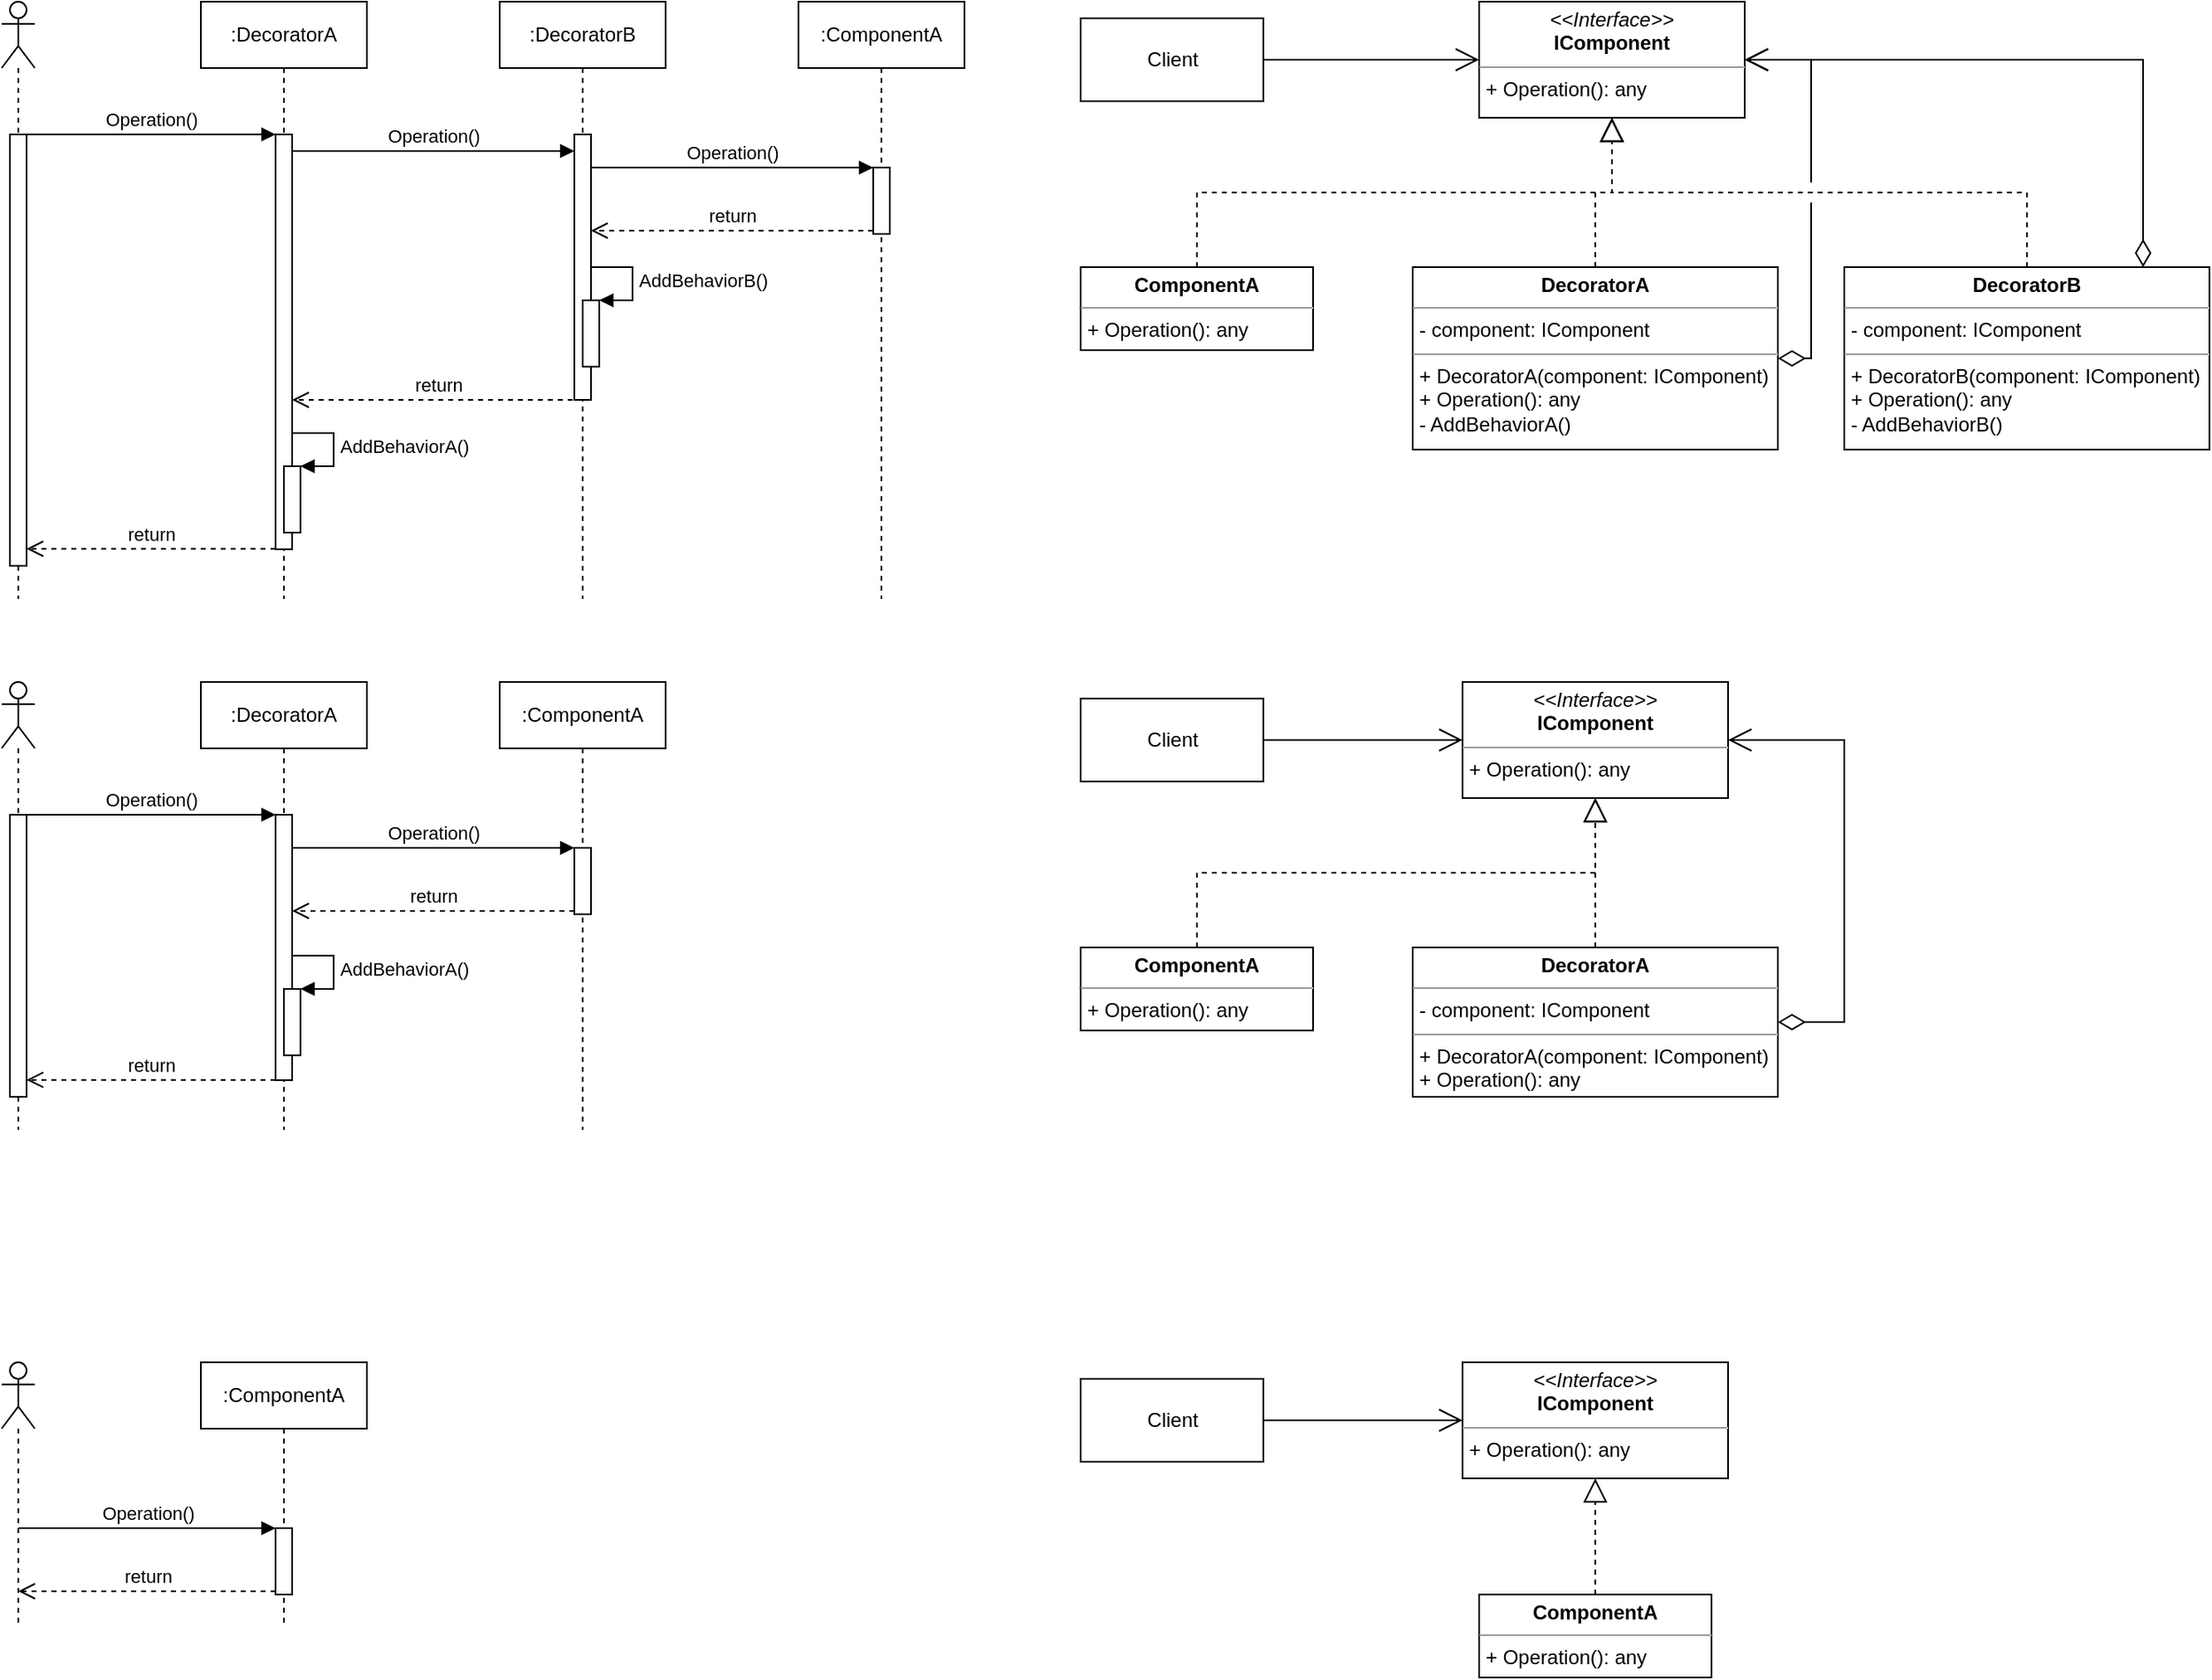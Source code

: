 <mxfile pages="4">
    <diagram id="HceDbjDgCmCyY7lVk_Eo" name="Decorator">
        <mxGraphModel dx="1459" dy="1045" grid="1" gridSize="10" guides="1" tooltips="1" connect="1" arrows="1" fold="1" page="0" pageScale="1" pageWidth="850" pageHeight="1100" background="none" math="0" shadow="0">
            <root>
                <mxCell id="0"/>
                <mxCell id="1" parent="0"/>
                <mxCell id="oeMKcD0v4NiOrXn6EB73-1" value="" style="shape=umlLifeline;participant=umlActor;perimeter=lifelinePerimeter;whiteSpace=wrap;html=1;container=1;collapsible=0;recursiveResize=0;verticalAlign=top;spacingTop=36;labelBackgroundColor=#ffffff;outlineConnect=0;" parent="1" vertex="1">
                    <mxGeometry x="70" y="120" width="20" height="360" as="geometry"/>
                </mxCell>
                <mxCell id="oeMKcD0v4NiOrXn6EB73-2" value=":DecoratorA" style="shape=umlLifeline;perimeter=lifelinePerimeter;whiteSpace=wrap;html=1;container=1;collapsible=0;recursiveResize=0;outlineConnect=0;" parent="1" vertex="1">
                    <mxGeometry x="190" y="120" width="100" height="360" as="geometry"/>
                </mxCell>
                <mxCell id="oeMKcD0v4NiOrXn6EB73-3" value="" style="html=1;points=[];perimeter=orthogonalPerimeter;" parent="oeMKcD0v4NiOrXn6EB73-2" vertex="1">
                    <mxGeometry x="45" y="80" width="10" height="250" as="geometry"/>
                </mxCell>
                <mxCell id="oeMKcD0v4NiOrXn6EB73-27" value="" style="html=1;points=[];perimeter=orthogonalPerimeter;" parent="oeMKcD0v4NiOrXn6EB73-2" vertex="1">
                    <mxGeometry x="50" y="280" width="10" height="40" as="geometry"/>
                </mxCell>
                <mxCell id="oeMKcD0v4NiOrXn6EB73-28" value="AddBehaviorA()" style="edgeStyle=orthogonalEdgeStyle;html=1;align=left;spacingLeft=2;endArrow=block;rounded=0;entryX=1;entryY=0;" parent="oeMKcD0v4NiOrXn6EB73-2" target="oeMKcD0v4NiOrXn6EB73-27" edge="1">
                    <mxGeometry relative="1" as="geometry">
                        <mxPoint x="55" y="260" as="sourcePoint"/>
                        <Array as="points">
                            <mxPoint x="80" y="260"/>
                        </Array>
                    </mxGeometry>
                </mxCell>
                <mxCell id="oeMKcD0v4NiOrXn6EB73-4" value="Operation()" style="html=1;verticalAlign=bottom;endArrow=block;entryX=0;entryY=0;" parent="1" source="oeMKcD0v4NiOrXn6EB73-25" target="oeMKcD0v4NiOrXn6EB73-3" edge="1">
                    <mxGeometry relative="1" as="geometry">
                        <mxPoint x="80" y="200" as="sourcePoint"/>
                    </mxGeometry>
                </mxCell>
                <mxCell id="oeMKcD0v4NiOrXn6EB73-5" value="return" style="html=1;verticalAlign=bottom;endArrow=open;dashed=1;endSize=8;exitX=-0.007;exitY=0.999;exitPerimeter=0;" parent="1" source="oeMKcD0v4NiOrXn6EB73-3" target="oeMKcD0v4NiOrXn6EB73-25" edge="1">
                    <mxGeometry relative="1" as="geometry">
                        <mxPoint x="80" y="276" as="targetPoint"/>
                        <mxPoint x="235" y="460" as="sourcePoint"/>
                    </mxGeometry>
                </mxCell>
                <mxCell id="oeMKcD0v4NiOrXn6EB73-6" value=":ComponentA" style="shape=umlLifeline;perimeter=lifelinePerimeter;whiteSpace=wrap;html=1;container=1;collapsible=0;recursiveResize=0;outlineConnect=0;" parent="1" vertex="1">
                    <mxGeometry x="550" y="120" width="100" height="360" as="geometry"/>
                </mxCell>
                <mxCell id="oeMKcD0v4NiOrXn6EB73-7" value="" style="html=1;points=[];perimeter=orthogonalPerimeter;" parent="oeMKcD0v4NiOrXn6EB73-6" vertex="1">
                    <mxGeometry x="45" y="100" width="10" height="40" as="geometry"/>
                </mxCell>
                <mxCell id="oeMKcD0v4NiOrXn6EB73-8" value="Operation()" style="html=1;verticalAlign=bottom;endArrow=block;entryX=0;entryY=0;" parent="1" source="oeMKcD0v4NiOrXn6EB73-21" target="oeMKcD0v4NiOrXn6EB73-7" edge="1">
                    <mxGeometry relative="1" as="geometry">
                        <mxPoint x="245" y="220" as="sourcePoint"/>
                    </mxGeometry>
                </mxCell>
                <mxCell id="oeMKcD0v4NiOrXn6EB73-9" value="return" style="html=1;verticalAlign=bottom;endArrow=open;dashed=1;endSize=8;exitX=0;exitY=0.95;" parent="1" source="oeMKcD0v4NiOrXn6EB73-7" target="oeMKcD0v4NiOrXn6EB73-21" edge="1">
                    <mxGeometry relative="1" as="geometry">
                        <mxPoint x="245" y="296" as="targetPoint"/>
                    </mxGeometry>
                </mxCell>
                <mxCell id="oeMKcD0v4NiOrXn6EB73-10" value="" style="shape=umlLifeline;participant=umlActor;perimeter=lifelinePerimeter;whiteSpace=wrap;html=1;container=1;collapsible=0;recursiveResize=0;verticalAlign=top;spacingTop=36;labelBackgroundColor=#ffffff;outlineConnect=0;" parent="1" vertex="1">
                    <mxGeometry x="70" y="940" width="20" height="160" as="geometry"/>
                </mxCell>
                <mxCell id="oeMKcD0v4NiOrXn6EB73-15" value=":ComponentA" style="shape=umlLifeline;perimeter=lifelinePerimeter;whiteSpace=wrap;html=1;container=1;collapsible=0;recursiveResize=0;outlineConnect=0;" parent="1" vertex="1">
                    <mxGeometry x="190" y="940" width="100" height="160" as="geometry"/>
                </mxCell>
                <mxCell id="oeMKcD0v4NiOrXn6EB73-16" value="" style="html=1;points=[];perimeter=orthogonalPerimeter;" parent="oeMKcD0v4NiOrXn6EB73-15" vertex="1">
                    <mxGeometry x="45" y="100" width="10" height="40" as="geometry"/>
                </mxCell>
                <mxCell id="oeMKcD0v4NiOrXn6EB73-17" value="Operation()" style="html=1;verticalAlign=bottom;endArrow=block;entryX=0;entryY=0;" parent="1" source="oeMKcD0v4NiOrXn6EB73-10" target="oeMKcD0v4NiOrXn6EB73-16" edge="1">
                    <mxGeometry relative="1" as="geometry">
                        <mxPoint x="245" y="1040" as="sourcePoint"/>
                    </mxGeometry>
                </mxCell>
                <mxCell id="oeMKcD0v4NiOrXn6EB73-18" value="return" style="html=1;verticalAlign=bottom;endArrow=open;dashed=1;endSize=8;exitX=0;exitY=0.95;" parent="1" source="oeMKcD0v4NiOrXn6EB73-16" target="oeMKcD0v4NiOrXn6EB73-10" edge="1">
                    <mxGeometry relative="1" as="geometry">
                        <mxPoint x="245" y="1116" as="targetPoint"/>
                    </mxGeometry>
                </mxCell>
                <mxCell id="oeMKcD0v4NiOrXn6EB73-19" value="&lt;p style=&quot;margin: 0px ; margin-top: 4px ; text-align: center&quot;&gt;&lt;i&gt;&amp;lt;&amp;lt;Interface&amp;gt;&amp;gt;&lt;/i&gt;&lt;br&gt;&lt;b&gt;IComponent&lt;/b&gt;&lt;/p&gt;&lt;hr size=&quot;1&quot;&gt;&lt;p style=&quot;margin: 0px ; margin-left: 4px&quot;&gt;&lt;/p&gt;&lt;p style=&quot;margin: 0px ; margin-left: 4px&quot;&gt;+ Operation(): any&lt;br&gt;&lt;/p&gt;" style="verticalAlign=top;align=left;overflow=fill;fontSize=12;fontFamily=Helvetica;html=1;" parent="1" vertex="1">
                    <mxGeometry x="960" y="120" width="160" height="70" as="geometry"/>
                </mxCell>
                <mxCell id="oeMKcD0v4NiOrXn6EB73-20" value=":DecoratorB" style="shape=umlLifeline;perimeter=lifelinePerimeter;whiteSpace=wrap;html=1;container=1;collapsible=0;recursiveResize=0;outlineConnect=0;" parent="1" vertex="1">
                    <mxGeometry x="370" y="120" width="100" height="360" as="geometry"/>
                </mxCell>
                <mxCell id="oeMKcD0v4NiOrXn6EB73-21" value="" style="html=1;points=[];perimeter=orthogonalPerimeter;" parent="oeMKcD0v4NiOrXn6EB73-20" vertex="1">
                    <mxGeometry x="45" y="80" width="10" height="160" as="geometry"/>
                </mxCell>
                <mxCell id="oeMKcD0v4NiOrXn6EB73-22" value="Operation()" style="html=1;verticalAlign=bottom;endArrow=block;" parent="1" source="oeMKcD0v4NiOrXn6EB73-3" target="oeMKcD0v4NiOrXn6EB73-21" edge="1">
                    <mxGeometry relative="1" as="geometry">
                        <mxPoint x="265" y="239.5" as="sourcePoint"/>
                        <mxPoint x="420" y="239.5" as="targetPoint"/>
                        <Array as="points">
                            <mxPoint x="380" y="210"/>
                        </Array>
                    </mxGeometry>
                </mxCell>
                <mxCell id="oeMKcD0v4NiOrXn6EB73-23" value="" style="html=1;points=[];perimeter=orthogonalPerimeter;" parent="1" vertex="1">
                    <mxGeometry x="420" y="300" width="10" height="40" as="geometry"/>
                </mxCell>
                <mxCell id="oeMKcD0v4NiOrXn6EB73-24" value="AddBehaviorB()" style="edgeStyle=orthogonalEdgeStyle;html=1;align=left;spacingLeft=2;endArrow=block;rounded=0;entryX=1;entryY=0;" parent="1" target="oeMKcD0v4NiOrXn6EB73-23" edge="1">
                    <mxGeometry relative="1" as="geometry">
                        <mxPoint x="425" y="280" as="sourcePoint"/>
                        <Array as="points">
                            <mxPoint x="450" y="280"/>
                        </Array>
                    </mxGeometry>
                </mxCell>
                <mxCell id="oeMKcD0v4NiOrXn6EB73-25" value="" style="html=1;points=[];perimeter=orthogonalPerimeter;" parent="1" vertex="1">
                    <mxGeometry x="75" y="200" width="10" height="260" as="geometry"/>
                </mxCell>
                <mxCell id="oeMKcD0v4NiOrXn6EB73-26" value="return" style="html=1;verticalAlign=bottom;endArrow=open;dashed=1;endSize=8;exitX=0.5;exitY=1;exitPerimeter=0;" parent="1" source="oeMKcD0v4NiOrXn6EB73-21" target="oeMKcD0v4NiOrXn6EB73-3" edge="1">
                    <mxGeometry relative="1" as="geometry">
                        <mxPoint x="235" y="380.138" as="targetPoint"/>
                        <mxPoint x="404.931" y="380.138" as="sourcePoint"/>
                    </mxGeometry>
                </mxCell>
                <mxCell id="oeMKcD0v4NiOrXn6EB73-33" value="" style="endArrow=block;dashed=1;endFill=0;endSize=12;html=1;edgeStyle=elbowEdgeStyle;elbow=vertical;rounded=0;" parent="1" source="oeMKcD0v4NiOrXn6EB73-34" target="oeMKcD0v4NiOrXn6EB73-19" edge="1">
                    <mxGeometry width="160" relative="1" as="geometry">
                        <mxPoint x="810" y="280" as="sourcePoint"/>
                        <mxPoint x="1110" y="550" as="targetPoint"/>
                    </mxGeometry>
                </mxCell>
                <mxCell id="oeMKcD0v4NiOrXn6EB73-34" value="&lt;p style=&quot;margin: 0px ; margin-top: 4px ; text-align: center&quot;&gt;&lt;b&gt;ComponentA&lt;/b&gt;&lt;/p&gt;&lt;hr size=&quot;1&quot;&gt;&lt;p style=&quot;margin: 0px ; margin-left: 4px&quot;&gt;&lt;/p&gt;&lt;p style=&quot;margin: 0px ; margin-left: 4px&quot;&gt;+ Operation(): any&lt;/p&gt;" style="verticalAlign=top;align=left;overflow=fill;fontSize=12;fontFamily=Helvetica;html=1;" parent="1" vertex="1">
                    <mxGeometry x="720" y="280" width="140" height="50" as="geometry"/>
                </mxCell>
                <mxCell id="oeMKcD0v4NiOrXn6EB73-37" value="&lt;p style=&quot;margin: 0px ; margin-top: 4px ; text-align: center&quot;&gt;&lt;b&gt;DecoratorA&lt;/b&gt;&lt;/p&gt;&lt;hr size=&quot;1&quot;&gt;&lt;p style=&quot;margin: 0px ; margin-left: 4px&quot;&gt;- component: IComponent&lt;/p&gt;&lt;hr size=&quot;1&quot;&gt;&lt;p style=&quot;margin: 0px ; margin-left: 4px&quot;&gt;+ DecoratorA(component: IComponent)&lt;/p&gt;&lt;p style=&quot;margin: 0px ; margin-left: 4px&quot;&gt;+ Operation(): any&lt;/p&gt;&lt;p style=&quot;margin: 0px ; margin-left: 4px&quot;&gt;- AddBehaviorA()&lt;/p&gt;" style="verticalAlign=top;align=left;overflow=fill;fontSize=12;fontFamily=Helvetica;html=1;" parent="1" vertex="1">
                    <mxGeometry x="920" y="280" width="220" height="110" as="geometry"/>
                </mxCell>
                <mxCell id="oeMKcD0v4NiOrXn6EB73-38" value="&lt;p style=&quot;margin: 0px ; margin-top: 4px ; text-align: center&quot;&gt;&lt;b&gt;DecoratorB&lt;/b&gt;&lt;/p&gt;&lt;hr size=&quot;1&quot;&gt;&lt;p style=&quot;margin: 0px ; margin-left: 4px&quot;&gt;- component: IComponent&lt;/p&gt;&lt;hr size=&quot;1&quot;&gt;&lt;p style=&quot;margin: 0px ; margin-left: 4px&quot;&gt;+ DecoratorB(component: IComponent)&lt;br&gt;&lt;/p&gt;&lt;p style=&quot;margin: 0px ; margin-left: 4px&quot;&gt;+ Operation(): any&lt;/p&gt;&lt;p style=&quot;margin: 0px ; margin-left: 4px&quot;&gt;- AddBehaviorB()&lt;/p&gt;" style="verticalAlign=top;align=left;overflow=fill;fontSize=12;fontFamily=Helvetica;html=1;" parent="1" vertex="1">
                    <mxGeometry x="1180" y="280" width="220" height="110" as="geometry"/>
                </mxCell>
                <mxCell id="oeMKcD0v4NiOrXn6EB73-39" value="" style="endArrow=block;dashed=1;endFill=0;endSize=12;html=1;edgeStyle=elbowEdgeStyle;elbow=vertical;rounded=0;" parent="1" source="oeMKcD0v4NiOrXn6EB73-37" target="oeMKcD0v4NiOrXn6EB73-19" edge="1">
                    <mxGeometry width="160" relative="1" as="geometry">
                        <mxPoint x="810" y="290" as="sourcePoint"/>
                        <mxPoint x="970" y="200" as="targetPoint"/>
                    </mxGeometry>
                </mxCell>
                <mxCell id="oeMKcD0v4NiOrXn6EB73-40" value="" style="endArrow=block;dashed=1;endFill=0;endSize=12;html=1;edgeStyle=elbowEdgeStyle;elbow=vertical;rounded=0;" parent="1" source="oeMKcD0v4NiOrXn6EB73-38" target="oeMKcD0v4NiOrXn6EB73-19" edge="1">
                    <mxGeometry width="160" relative="1" as="geometry">
                        <mxPoint x="820" y="300" as="sourcePoint"/>
                        <mxPoint x="980" y="210" as="targetPoint"/>
                    </mxGeometry>
                </mxCell>
                <mxCell id="oeMKcD0v4NiOrXn6EB73-41" value="" style="endArrow=open;endFill=1;endSize=12;html=1;edgeStyle=elbowEdgeStyle;rounded=0;jumpStyle=gap;jumpSize=12;startSize=14;startArrow=diamondThin;startFill=0;" parent="1" source="oeMKcD0v4NiOrXn6EB73-37" target="oeMKcD0v4NiOrXn6EB73-19" edge="1">
                    <mxGeometry width="160" relative="1" as="geometry">
                        <mxPoint x="1030" y="510" as="sourcePoint"/>
                        <mxPoint x="1190" y="510" as="targetPoint"/>
                        <Array as="points">
                            <mxPoint x="1160" y="209"/>
                        </Array>
                    </mxGeometry>
                </mxCell>
                <mxCell id="oeMKcD0v4NiOrXn6EB73-42" value="" style="endArrow=open;endFill=1;endSize=12;html=1;edgeStyle=elbowEdgeStyle;rounded=0;jumpStyle=gap;jumpSize=12;startArrow=diamondThin;startFill=0;startSize=14;" parent="1" source="oeMKcD0v4NiOrXn6EB73-38" target="oeMKcD0v4NiOrXn6EB73-19" edge="1">
                    <mxGeometry width="160" relative="1" as="geometry">
                        <mxPoint x="1500" y="320" as="sourcePoint"/>
                        <mxPoint x="1470" y="140" as="targetPoint"/>
                        <Array as="points">
                            <mxPoint x="1360" y="220"/>
                            <mxPoint x="1340" y="260"/>
                        </Array>
                    </mxGeometry>
                </mxCell>
                <mxCell id="oeMKcD0v4NiOrXn6EB73-43" value="&lt;p style=&quot;margin: 0px ; margin-top: 4px ; text-align: center&quot;&gt;&lt;i&gt;&amp;lt;&amp;lt;Interface&amp;gt;&amp;gt;&lt;/i&gt;&lt;br&gt;&lt;b&gt;IComponent&lt;/b&gt;&lt;/p&gt;&lt;hr size=&quot;1&quot;&gt;&lt;p style=&quot;margin: 0px ; margin-left: 4px&quot;&gt;&lt;/p&gt;&lt;p style=&quot;margin: 0px ; margin-left: 4px&quot;&gt;+ Operation(): any&lt;br&gt;&lt;/p&gt;" style="verticalAlign=top;align=left;overflow=fill;fontSize=12;fontFamily=Helvetica;html=1;" parent="1" vertex="1">
                    <mxGeometry x="950" y="530" width="160" height="70" as="geometry"/>
                </mxCell>
                <mxCell id="oeMKcD0v4NiOrXn6EB73-44" value="" style="endArrow=block;dashed=1;endFill=0;endSize=12;html=1;edgeStyle=elbowEdgeStyle;elbow=vertical;rounded=0;" parent="1" source="oeMKcD0v4NiOrXn6EB73-45" target="oeMKcD0v4NiOrXn6EB73-43" edge="1">
                    <mxGeometry width="160" relative="1" as="geometry">
                        <mxPoint x="810" y="690" as="sourcePoint"/>
                        <mxPoint x="1110" y="960" as="targetPoint"/>
                    </mxGeometry>
                </mxCell>
                <mxCell id="oeMKcD0v4NiOrXn6EB73-45" value="&lt;p style=&quot;margin: 0px ; margin-top: 4px ; text-align: center&quot;&gt;&lt;b&gt;ComponentA&lt;/b&gt;&lt;/p&gt;&lt;hr size=&quot;1&quot;&gt;&lt;p style=&quot;margin: 0px ; margin-left: 4px&quot;&gt;&lt;/p&gt;&lt;p style=&quot;margin: 0px ; margin-left: 4px&quot;&gt;+ Operation(): any&lt;/p&gt;" style="verticalAlign=top;align=left;overflow=fill;fontSize=12;fontFamily=Helvetica;html=1;" parent="1" vertex="1">
                    <mxGeometry x="720" y="690" width="140" height="50" as="geometry"/>
                </mxCell>
                <mxCell id="oeMKcD0v4NiOrXn6EB73-46" value="&lt;p style=&quot;margin: 0px ; margin-top: 4px ; text-align: center&quot;&gt;&lt;b&gt;DecoratorA&lt;/b&gt;&lt;/p&gt;&lt;hr size=&quot;1&quot;&gt;&lt;p style=&quot;margin: 0px ; margin-left: 4px&quot;&gt;- component: IComponent&lt;/p&gt;&lt;hr size=&quot;1&quot;&gt;&lt;p style=&quot;margin: 0px ; margin-left: 4px&quot;&gt;+ DecoratorA(component: IComponent)&lt;/p&gt;&lt;p style=&quot;margin: 0px ; margin-left: 4px&quot;&gt;+ Operation(): any&lt;/p&gt;" style="verticalAlign=top;align=left;overflow=fill;fontSize=12;fontFamily=Helvetica;html=1;" parent="1" vertex="1">
                    <mxGeometry x="920" y="690" width="220" height="90" as="geometry"/>
                </mxCell>
                <mxCell id="oeMKcD0v4NiOrXn6EB73-48" value="" style="endArrow=block;dashed=1;endFill=0;endSize=12;html=1;edgeStyle=elbowEdgeStyle;elbow=vertical;rounded=0;" parent="1" source="oeMKcD0v4NiOrXn6EB73-46" target="oeMKcD0v4NiOrXn6EB73-43" edge="1">
                    <mxGeometry width="160" relative="1" as="geometry">
                        <mxPoint x="810" y="700" as="sourcePoint"/>
                        <mxPoint x="970" y="610" as="targetPoint"/>
                    </mxGeometry>
                </mxCell>
                <mxCell id="oeMKcD0v4NiOrXn6EB73-52" value="Client" style="html=1;" parent="1" vertex="1">
                    <mxGeometry x="720" y="540" width="110" height="50" as="geometry"/>
                </mxCell>
                <mxCell id="oeMKcD0v4NiOrXn6EB73-56" value="" style="endArrow=open;html=1;endSize=12;startArrow=diamondThin;startSize=14;startFill=0;edgeStyle=orthogonalEdgeStyle;align=left;verticalAlign=bottom;rounded=0;" parent="1" source="oeMKcD0v4NiOrXn6EB73-46" target="oeMKcD0v4NiOrXn6EB73-43" edge="1">
                    <mxGeometry x="-0.667" y="25" relative="1" as="geometry">
                        <mxPoint x="1330" y="620" as="sourcePoint"/>
                        <mxPoint x="1350" y="860" as="targetPoint"/>
                        <Array as="points">
                            <mxPoint x="1180" y="735"/>
                            <mxPoint x="1180" y="565"/>
                        </Array>
                        <mxPoint x="45" y="-15" as="offset"/>
                    </mxGeometry>
                </mxCell>
                <mxCell id="oeMKcD0v4NiOrXn6EB73-57" value="" style="endArrow=open;html=1;endSize=12;startArrow=none;startSize=14;startFill=0;align=left;verticalAlign=bottom;" parent="1" source="oeMKcD0v4NiOrXn6EB73-52" target="oeMKcD0v4NiOrXn6EB73-43" edge="1">
                    <mxGeometry x="-0.346" y="16" relative="1" as="geometry">
                        <mxPoint x="850" y="554.5" as="sourcePoint"/>
                        <mxPoint x="910" y="500" as="targetPoint"/>
                        <mxPoint as="offset"/>
                    </mxGeometry>
                </mxCell>
                <mxCell id="oeMKcD0v4NiOrXn6EB73-58" value="Client" style="html=1;" parent="1" vertex="1">
                    <mxGeometry x="720" y="130" width="110" height="50" as="geometry"/>
                </mxCell>
                <mxCell id="oeMKcD0v4NiOrXn6EB73-59" value="" style="endArrow=open;html=1;endSize=12;startArrow=none;startSize=14;startFill=0;align=left;verticalAlign=bottom;" parent="1" source="oeMKcD0v4NiOrXn6EB73-58" target="oeMKcD0v4NiOrXn6EB73-19" edge="1">
                    <mxGeometry x="-0.346" y="16" relative="1" as="geometry">
                        <mxPoint x="850" y="134.5" as="sourcePoint"/>
                        <mxPoint x="950" y="145" as="targetPoint"/>
                        <mxPoint as="offset"/>
                    </mxGeometry>
                </mxCell>
                <mxCell id="oeMKcD0v4NiOrXn6EB73-60" value="&lt;p style=&quot;margin: 0px ; margin-top: 4px ; text-align: center&quot;&gt;&lt;i&gt;&amp;lt;&amp;lt;Interface&amp;gt;&amp;gt;&lt;/i&gt;&lt;br&gt;&lt;b&gt;IComponent&lt;/b&gt;&lt;/p&gt;&lt;hr size=&quot;1&quot;&gt;&lt;p style=&quot;margin: 0px ; margin-left: 4px&quot;&gt;&lt;/p&gt;&lt;p style=&quot;margin: 0px ; margin-left: 4px&quot;&gt;+ Operation(): any&lt;br&gt;&lt;/p&gt;" style="verticalAlign=top;align=left;overflow=fill;fontSize=12;fontFamily=Helvetica;html=1;" parent="1" vertex="1">
                    <mxGeometry x="950" y="940" width="160" height="70" as="geometry"/>
                </mxCell>
                <mxCell id="oeMKcD0v4NiOrXn6EB73-61" value="" style="endArrow=block;dashed=1;endFill=0;endSize=12;html=1;edgeStyle=elbowEdgeStyle;elbow=vertical;rounded=0;" parent="1" source="oeMKcD0v4NiOrXn6EB73-62" target="oeMKcD0v4NiOrXn6EB73-60" edge="1">
                    <mxGeometry width="160" relative="1" as="geometry">
                        <mxPoint x="810" y="1100" as="sourcePoint"/>
                        <mxPoint x="1110" y="1370" as="targetPoint"/>
                    </mxGeometry>
                </mxCell>
                <mxCell id="oeMKcD0v4NiOrXn6EB73-62" value="&lt;p style=&quot;margin: 0px ; margin-top: 4px ; text-align: center&quot;&gt;&lt;b&gt;ComponentA&lt;/b&gt;&lt;/p&gt;&lt;hr size=&quot;1&quot;&gt;&lt;p style=&quot;margin: 0px ; margin-left: 4px&quot;&gt;&lt;/p&gt;&lt;p style=&quot;margin: 0px ; margin-left: 4px&quot;&gt;+ Operation(): any&lt;/p&gt;" style="verticalAlign=top;align=left;overflow=fill;fontSize=12;fontFamily=Helvetica;html=1;" parent="1" vertex="1">
                    <mxGeometry x="960" y="1080" width="140" height="50" as="geometry"/>
                </mxCell>
                <mxCell id="oeMKcD0v4NiOrXn6EB73-65" value="Client" style="html=1;" parent="1" vertex="1">
                    <mxGeometry x="720" y="950" width="110" height="50" as="geometry"/>
                </mxCell>
                <mxCell id="oeMKcD0v4NiOrXn6EB73-67" value="" style="endArrow=open;html=1;endSize=12;startArrow=none;startSize=14;startFill=0;align=left;verticalAlign=bottom;" parent="1" source="oeMKcD0v4NiOrXn6EB73-65" target="oeMKcD0v4NiOrXn6EB73-60" edge="1">
                    <mxGeometry x="-0.346" y="16" relative="1" as="geometry">
                        <mxPoint x="850" y="964.5" as="sourcePoint"/>
                        <mxPoint x="910" y="910" as="targetPoint"/>
                        <mxPoint as="offset"/>
                    </mxGeometry>
                </mxCell>
                <mxCell id="oeMKcD0v4NiOrXn6EB73-68" value="" style="shape=umlLifeline;participant=umlActor;perimeter=lifelinePerimeter;whiteSpace=wrap;html=1;container=1;collapsible=0;recursiveResize=0;verticalAlign=top;spacingTop=36;labelBackgroundColor=#ffffff;outlineConnect=0;" parent="1" vertex="1">
                    <mxGeometry x="70" y="530" width="20" height="270" as="geometry"/>
                </mxCell>
                <mxCell id="oeMKcD0v4NiOrXn6EB73-69" value=":DecoratorA" style="shape=umlLifeline;perimeter=lifelinePerimeter;whiteSpace=wrap;html=1;container=1;collapsible=0;recursiveResize=0;outlineConnect=0;" parent="1" vertex="1">
                    <mxGeometry x="190" y="530" width="100" height="270" as="geometry"/>
                </mxCell>
                <mxCell id="oeMKcD0v4NiOrXn6EB73-70" value="" style="html=1;points=[];perimeter=orthogonalPerimeter;" parent="oeMKcD0v4NiOrXn6EB73-69" vertex="1">
                    <mxGeometry x="45" y="80" width="10" height="160" as="geometry"/>
                </mxCell>
                <mxCell id="oeMKcD0v4NiOrXn6EB73-71" value="" style="html=1;points=[];perimeter=orthogonalPerimeter;" parent="oeMKcD0v4NiOrXn6EB73-69" vertex="1">
                    <mxGeometry x="50" y="185" width="10" height="40" as="geometry"/>
                </mxCell>
                <mxCell id="oeMKcD0v4NiOrXn6EB73-72" value="AddBehaviorA()" style="edgeStyle=orthogonalEdgeStyle;html=1;align=left;spacingLeft=2;endArrow=block;rounded=0;entryX=1;entryY=0;" parent="oeMKcD0v4NiOrXn6EB73-69" target="oeMKcD0v4NiOrXn6EB73-71" edge="1">
                    <mxGeometry relative="1" as="geometry">
                        <mxPoint x="55" y="165" as="sourcePoint"/>
                        <Array as="points">
                            <mxPoint x="80" y="165"/>
                        </Array>
                    </mxGeometry>
                </mxCell>
                <mxCell id="oeMKcD0v4NiOrXn6EB73-73" value="Operation()" style="html=1;verticalAlign=bottom;endArrow=block;entryX=0;entryY=0;" parent="1" source="oeMKcD0v4NiOrXn6EB73-84" target="oeMKcD0v4NiOrXn6EB73-70" edge="1">
                    <mxGeometry relative="1" as="geometry">
                        <mxPoint x="80" y="610" as="sourcePoint"/>
                    </mxGeometry>
                </mxCell>
                <mxCell id="oeMKcD0v4NiOrXn6EB73-74" value="return" style="html=1;verticalAlign=bottom;endArrow=open;dashed=1;endSize=8;exitX=-0.007;exitY=0.999;exitPerimeter=0;" parent="1" source="oeMKcD0v4NiOrXn6EB73-70" target="oeMKcD0v4NiOrXn6EB73-84" edge="1">
                    <mxGeometry relative="1" as="geometry">
                        <mxPoint x="80" y="686" as="targetPoint"/>
                        <mxPoint x="235" y="870" as="sourcePoint"/>
                    </mxGeometry>
                </mxCell>
                <mxCell id="oeMKcD0v4NiOrXn6EB73-75" value=":ComponentA" style="shape=umlLifeline;perimeter=lifelinePerimeter;whiteSpace=wrap;html=1;container=1;collapsible=0;recursiveResize=0;outlineConnect=0;" parent="1" vertex="1">
                    <mxGeometry x="370" y="530" width="100" height="270" as="geometry"/>
                </mxCell>
                <mxCell id="oeMKcD0v4NiOrXn6EB73-76" value="" style="html=1;points=[];perimeter=orthogonalPerimeter;" parent="oeMKcD0v4NiOrXn6EB73-75" vertex="1">
                    <mxGeometry x="45" y="100" width="10" height="40" as="geometry"/>
                </mxCell>
                <mxCell id="oeMKcD0v4NiOrXn6EB73-77" value="Operation()" style="html=1;verticalAlign=bottom;endArrow=block;entryX=0;entryY=0;" parent="1" source="oeMKcD0v4NiOrXn6EB73-70" target="oeMKcD0v4NiOrXn6EB73-76" edge="1">
                    <mxGeometry relative="1" as="geometry">
                        <mxPoint x="425" y="630" as="sourcePoint"/>
                    </mxGeometry>
                </mxCell>
                <mxCell id="oeMKcD0v4NiOrXn6EB73-78" value="return" style="html=1;verticalAlign=bottom;endArrow=open;dashed=1;endSize=8;exitX=0;exitY=0.95;" parent="1" source="oeMKcD0v4NiOrXn6EB73-76" target="oeMKcD0v4NiOrXn6EB73-70" edge="1">
                    <mxGeometry relative="1" as="geometry">
                        <mxPoint x="425" y="668" as="targetPoint"/>
                    </mxGeometry>
                </mxCell>
                <mxCell id="oeMKcD0v4NiOrXn6EB73-84" value="" style="html=1;points=[];perimeter=orthogonalPerimeter;" parent="1" vertex="1">
                    <mxGeometry x="75" y="610" width="10" height="170" as="geometry"/>
                </mxCell>
            </root>
        </mxGraphModel>
    </diagram>
    <diagram id="0-UqgqaBEQwOuBsITXrP" name="Composite">
        <mxGraphModel dx="1154" dy="541" grid="1" gridSize="10" guides="1" tooltips="1" connect="1" arrows="1" fold="1" page="0" pageScale="1" pageWidth="850" pageHeight="1100" math="0" shadow="0">
            <root>
                <mxCell id="cO7851tfKmzUKqTeVgMp-0"/>
                <mxCell id="cO7851tfKmzUKqTeVgMp-1" parent="cO7851tfKmzUKqTeVgMp-0"/>
                <mxCell id="cO7851tfKmzUKqTeVgMp-2" value="Component" style="swimlane;fontStyle=1;align=center;verticalAlign=top;childLayout=stackLayout;horizontal=1;startSize=26;horizontalStack=0;resizeParent=1;resizeParentMax=0;resizeLast=0;collapsible=1;marginBottom=0;" parent="cO7851tfKmzUKqTeVgMp-1" vertex="1">
                    <mxGeometry x="200" y="240" width="160" height="52" as="geometry"/>
                </mxCell>
                <mxCell id="cO7851tfKmzUKqTeVgMp-5" value="+ Operation(): any" style="text;strokeColor=none;fillColor=none;align=left;verticalAlign=top;spacingLeft=4;spacingRight=4;overflow=hidden;rotatable=0;points=[[0,0.5],[1,0.5]];portConstraint=eastwest;" parent="cO7851tfKmzUKqTeVgMp-2" vertex="1">
                    <mxGeometry y="26" width="160" height="26" as="geometry"/>
                </mxCell>
                <mxCell id="cO7851tfKmzUKqTeVgMp-6" value="Composite" style="swimlane;fontStyle=1;align=center;verticalAlign=top;childLayout=stackLayout;horizontal=1;startSize=26;horizontalStack=0;resizeParent=1;resizeParentMax=0;resizeLast=0;collapsible=1;marginBottom=0;" parent="cO7851tfKmzUKqTeVgMp-1" vertex="1">
                    <mxGeometry x="490" y="240" width="160" height="86" as="geometry"/>
                </mxCell>
                <mxCell id="cO7851tfKmzUKqTeVgMp-7" value="+ children: IComponent[]" style="text;strokeColor=none;fillColor=none;align=left;verticalAlign=top;spacingLeft=4;spacingRight=4;overflow=hidden;rotatable=0;points=[[0,0.5],[1,0.5]];portConstraint=eastwest;" parent="cO7851tfKmzUKqTeVgMp-6" vertex="1">
                    <mxGeometry y="26" width="160" height="26" as="geometry"/>
                </mxCell>
                <mxCell id="cO7851tfKmzUKqTeVgMp-8" value="" style="line;strokeWidth=1;fillColor=none;align=left;verticalAlign=middle;spacingTop=-1;spacingLeft=3;spacingRight=3;rotatable=0;labelPosition=right;points=[];portConstraint=eastwest;" parent="cO7851tfKmzUKqTeVgMp-6" vertex="1">
                    <mxGeometry y="52" width="160" height="8" as="geometry"/>
                </mxCell>
                <mxCell id="cO7851tfKmzUKqTeVgMp-9" value="+ Operation(): any" style="text;strokeColor=none;fillColor=none;align=left;verticalAlign=top;spacingLeft=4;spacingRight=4;overflow=hidden;rotatable=0;points=[[0,0.5],[1,0.5]];portConstraint=eastwest;" parent="cO7851tfKmzUKqTeVgMp-6" vertex="1">
                    <mxGeometry y="60" width="160" height="26" as="geometry"/>
                </mxCell>
                <mxCell id="cO7851tfKmzUKqTeVgMp-10" value="&lt;p style=&quot;margin: 0px ; margin-top: 4px ; text-align: center&quot;&gt;&lt;i&gt;&amp;lt;&amp;lt;Interface&amp;gt;&amp;gt;&lt;/i&gt;&lt;br&gt;&lt;b&gt;IComponent&lt;/b&gt;&lt;/p&gt;&lt;hr size=&quot;1&quot;&gt;&lt;p style=&quot;margin: 0px ; margin-left: 4px&quot;&gt;&lt;/p&gt;&lt;p style=&quot;margin: 0px ; margin-left: 4px&quot;&gt;+ Operation(): any&lt;br&gt;&lt;/p&gt;" style="verticalAlign=top;align=left;overflow=fill;fontSize=12;fontFamily=Helvetica;html=1;" parent="cO7851tfKmzUKqTeVgMp-1" vertex="1">
                    <mxGeometry x="330" y="90" width="190" height="70" as="geometry"/>
                </mxCell>
                <mxCell id="cO7851tfKmzUKqTeVgMp-12" value="" style="endArrow=diamondThin;endFill=0;endSize=14;html=1;entryX=0.75;entryY=0;entryDx=0;entryDy=0;exitX=1;exitY=0.5;exitDx=0;exitDy=0;edgeStyle=orthogonalEdgeStyle;rounded=0;" parent="cO7851tfKmzUKqTeVgMp-1" source="cO7851tfKmzUKqTeVgMp-10" target="cO7851tfKmzUKqTeVgMp-6" edge="1">
                    <mxGeometry width="160" relative="1" as="geometry">
                        <mxPoint x="360" y="410" as="sourcePoint"/>
                        <mxPoint x="520" y="410" as="targetPoint"/>
                    </mxGeometry>
                </mxCell>
                <mxCell id="cO7851tfKmzUKqTeVgMp-13" value="" style="endArrow=block;dashed=1;endFill=0;endSize=12;html=1;edgeStyle=elbowEdgeStyle;elbow=vertical;rounded=0;" parent="cO7851tfKmzUKqTeVgMp-1" source="cO7851tfKmzUKqTeVgMp-2" target="cO7851tfKmzUKqTeVgMp-10" edge="1">
                    <mxGeometry width="160" relative="1" as="geometry">
                        <mxPoint x="130" y="180" as="sourcePoint"/>
                        <mxPoint x="290" y="180" as="targetPoint"/>
                        <Array as="points">
                            <mxPoint x="425" y="200"/>
                        </Array>
                    </mxGeometry>
                </mxCell>
                <mxCell id="cO7851tfKmzUKqTeVgMp-14" value="" style="endArrow=block;dashed=1;endFill=0;endSize=12;html=1;rounded=0;edgeStyle=elbowEdgeStyle;elbow=vertical;" parent="cO7851tfKmzUKqTeVgMp-1" source="cO7851tfKmzUKqTeVgMp-6" target="cO7851tfKmzUKqTeVgMp-10" edge="1">
                    <mxGeometry width="160" relative="1" as="geometry">
                        <mxPoint x="480" y="260" as="sourcePoint"/>
                        <mxPoint x="640" y="260" as="targetPoint"/>
                    </mxGeometry>
                </mxCell>
                <mxCell id="cO7851tfKmzUKqTeVgMp-16" style="rounded=0;elbow=vertical;html=1;jettySize=auto;orthogonalLoop=1;dashed=1;endArrow=none;endFill=0;entryX=1;entryY=0.5;" parent="cO7851tfKmzUKqTeVgMp-1" source="cO7851tfKmzUKqTeVgMp-15" target="cO7851tfKmzUKqTeVgMp-9" edge="1">
                    <mxGeometry relative="1" as="geometry">
                        <Array as="points">
                            <mxPoint x="689" y="290"/>
                        </Array>
                    </mxGeometry>
                </mxCell>
                <mxCell id="cO7851tfKmzUKqTeVgMp-15" value="Calls the Operation() method of each of its children." style="shape=note;whiteSpace=wrap;html=1;size=14;verticalAlign=middle;align=center;spacingTop=-6;" parent="cO7851tfKmzUKqTeVgMp-1" vertex="1">
                    <mxGeometry x="620" y="160" width="140" height="60" as="geometry"/>
                </mxCell>
                <mxCell id="cO7851tfKmzUKqTeVgMp-22" value="Client" style="html=1;" parent="cO7851tfKmzUKqTeVgMp-1" vertex="1">
                    <mxGeometry x="120" y="100" width="110" height="50" as="geometry"/>
                </mxCell>
                <mxCell id="QtepYypDEjkJIkkWE-sW-0" value="" style="endArrow=classic;html=1;" parent="cO7851tfKmzUKqTeVgMp-1" source="cO7851tfKmzUKqTeVgMp-22" target="cO7851tfKmzUKqTeVgMp-10" edge="1">
                    <mxGeometry width="50" height="50" relative="1" as="geometry">
                        <mxPoint x="-20" y="260" as="sourcePoint"/>
                        <mxPoint x="30" y="210" as="targetPoint"/>
                    </mxGeometry>
                </mxCell>
                <mxCell id="wSCpoRAWZqlnTNplowZO-0" value="Book Store Design" style="text;html=1;align=center;verticalAlign=middle;resizable=0;points=[];autosize=1;strokeColor=none;fillColor=none;" vertex="1" parent="cO7851tfKmzUKqTeVgMp-1">
                    <mxGeometry x="-10" y="420" width="120" height="30" as="geometry"/>
                </mxCell>
                <mxCell id="wSCpoRAWZqlnTNplowZO-1" style="edgeStyle=none;html=1;endArrow=open;endFill=0;endSize=12;" edge="1" parent="cO7851tfKmzUKqTeVgMp-1" source="wSCpoRAWZqlnTNplowZO-3" target="wSCpoRAWZqlnTNplowZO-6">
                    <mxGeometry relative="1" as="geometry"/>
                </mxCell>
                <mxCell id="wSCpoRAWZqlnTNplowZO-2" value="Uses" style="edgeLabel;html=1;align=center;verticalAlign=middle;resizable=0;points=[];" vertex="1" connectable="0" parent="wSCpoRAWZqlnTNplowZO-1">
                    <mxGeometry x="-0.325" y="1" relative="1" as="geometry">
                        <mxPoint x="13" y="1" as="offset"/>
                    </mxGeometry>
                </mxCell>
                <mxCell id="wSCpoRAWZqlnTNplowZO-3" value="Program" style="rounded=0;whiteSpace=wrap;html=1;" vertex="1" parent="cO7851tfKmzUKqTeVgMp-1">
                    <mxGeometry x="60" y="600" width="120" height="40" as="geometry"/>
                </mxCell>
                <mxCell id="wSCpoRAWZqlnTNplowZO-4" style="edgeStyle=none;html=1;endArrow=open;endFill=0;endSize=12;" edge="1" parent="cO7851tfKmzUKqTeVgMp-1" source="wSCpoRAWZqlnTNplowZO-23" target="wSCpoRAWZqlnTNplowZO-9">
                    <mxGeometry relative="1" as="geometry"/>
                </mxCell>
                <mxCell id="wSCpoRAWZqlnTNplowZO-5" value="Creates" style="edgeLabel;html=1;align=center;verticalAlign=middle;resizable=0;points=[];" vertex="1" connectable="0" parent="wSCpoRAWZqlnTNplowZO-4">
                    <mxGeometry x="-0.38" y="-2" relative="1" as="geometry">
                        <mxPoint x="15" y="-2" as="offset"/>
                    </mxGeometry>
                </mxCell>
                <mxCell id="wSCpoRAWZqlnTNplowZO-6" value="&lt;i&gt;&amp;lt;&amp;lt; interface &amp;gt;&amp;gt;&lt;/i&gt;&lt;br&gt;ICorporationFactory" style="rounded=0;whiteSpace=wrap;html=1;" vertex="1" parent="cO7851tfKmzUKqTeVgMp-1">
                    <mxGeometry x="260" y="600" width="160" height="40" as="geometry"/>
                </mxCell>
                <mxCell id="wSCpoRAWZqlnTNplowZO-7" value="&lt;i&gt;&amp;lt;&amp;lt; interface &amp;gt;&amp;gt;&lt;/i&gt;&lt;br&gt;IComponent" style="rounded=0;whiteSpace=wrap;html=1;" vertex="1" parent="cO7851tfKmzUKqTeVgMp-1">
                    <mxGeometry x="500" y="560" width="120" height="40" as="geometry"/>
                </mxCell>
                <mxCell id="wSCpoRAWZqlnTNplowZO-8" style="edgeStyle=none;html=1;endArrow=block;endFill=0;endSize=12;" edge="1" parent="cO7851tfKmzUKqTeVgMp-1" source="wSCpoRAWZqlnTNplowZO-9" target="wSCpoRAWZqlnTNplowZO-11">
                    <mxGeometry relative="1" as="geometry"/>
                </mxCell>
                <mxCell id="wSCpoRAWZqlnTNplowZO-9" value="Corporation" style="rounded=0;whiteSpace=wrap;html=1;" vertex="1" parent="cO7851tfKmzUKqTeVgMp-1">
                    <mxGeometry x="500" y="720" width="120" height="40" as="geometry"/>
                </mxCell>
                <mxCell id="wSCpoRAWZqlnTNplowZO-10" style="edgeStyle=none;html=1;endArrow=block;endFill=0;endSize=12;dashed=1;" edge="1" parent="cO7851tfKmzUKqTeVgMp-1" source="wSCpoRAWZqlnTNplowZO-11" target="wSCpoRAWZqlnTNplowZO-7">
                    <mxGeometry relative="1" as="geometry"/>
                </mxCell>
                <mxCell id="wSCpoRAWZqlnTNplowZO-11" value="BookComposite" style="rounded=0;whiteSpace=wrap;html=1;fontStyle=2" vertex="1" parent="cO7851tfKmzUKqTeVgMp-1">
                    <mxGeometry x="500" y="640" width="120" height="40" as="geometry"/>
                </mxCell>
                <mxCell id="wSCpoRAWZqlnTNplowZO-12" style="edgeStyle=elbowEdgeStyle;html=1;dashed=1;endArrow=block;endFill=0;endSize=12;elbow=vertical;rounded=0;" edge="1" parent="cO7851tfKmzUKqTeVgMp-1" source="wSCpoRAWZqlnTNplowZO-13" target="wSCpoRAWZqlnTNplowZO-25">
                    <mxGeometry relative="1" as="geometry"/>
                </mxCell>
                <mxCell id="wSCpoRAWZqlnTNplowZO-13" value="Book" style="rounded=0;whiteSpace=wrap;html=1;" vertex="1" parent="cO7851tfKmzUKqTeVgMp-1">
                    <mxGeometry x="920" y="600" width="120" height="40" as="geometry"/>
                </mxCell>
                <mxCell id="wSCpoRAWZqlnTNplowZO-14" style="edgeStyle=elbowEdgeStyle;html=1;endArrow=block;endFill=0;endSize=12;elbow=vertical;rounded=0;" edge="1" parent="cO7851tfKmzUKqTeVgMp-1" source="wSCpoRAWZqlnTNplowZO-15" target="wSCpoRAWZqlnTNplowZO-24">
                    <mxGeometry relative="1" as="geometry"/>
                </mxCell>
                <mxCell id="wSCpoRAWZqlnTNplowZO-15" value="Section" style="rounded=0;whiteSpace=wrap;html=1;" vertex="1" parent="cO7851tfKmzUKqTeVgMp-1">
                    <mxGeometry x="920" y="680" width="120" height="40" as="geometry"/>
                </mxCell>
                <mxCell id="wSCpoRAWZqlnTNplowZO-16" style="edgeStyle=elbowEdgeStyle;html=1;endArrow=block;endFill=0;endSize=12;elbow=vertical;rounded=0;" edge="1" parent="cO7851tfKmzUKqTeVgMp-1" source="wSCpoRAWZqlnTNplowZO-17" target="wSCpoRAWZqlnTNplowZO-24">
                    <mxGeometry relative="1" as="geometry"/>
                </mxCell>
                <mxCell id="wSCpoRAWZqlnTNplowZO-17" value="Set" style="rounded=0;whiteSpace=wrap;html=1;" vertex="1" parent="cO7851tfKmzUKqTeVgMp-1">
                    <mxGeometry x="760" y="680" width="120" height="40" as="geometry"/>
                </mxCell>
                <mxCell id="wSCpoRAWZqlnTNplowZO-18" style="edgeStyle=elbowEdgeStyle;html=1;endArrow=block;endFill=0;endSize=12;elbow=vertical;rounded=0;" edge="1" parent="cO7851tfKmzUKqTeVgMp-1" source="wSCpoRAWZqlnTNplowZO-19" target="wSCpoRAWZqlnTNplowZO-24">
                    <mxGeometry relative="1" as="geometry"/>
                </mxCell>
                <mxCell id="wSCpoRAWZqlnTNplowZO-19" value="Store" style="rounded=0;whiteSpace=wrap;html=1;" vertex="1" parent="cO7851tfKmzUKqTeVgMp-1">
                    <mxGeometry x="1080" y="680" width="120" height="40" as="geometry"/>
                </mxCell>
                <mxCell id="wSCpoRAWZqlnTNplowZO-20" style="edgeStyle=none;html=1;endArrow=block;endFill=0;endSize=12;" edge="1" parent="cO7851tfKmzUKqTeVgMp-1" source="wSCpoRAWZqlnTNplowZO-23" target="wSCpoRAWZqlnTNplowZO-6">
                    <mxGeometry relative="1" as="geometry"/>
                </mxCell>
                <mxCell id="wSCpoRAWZqlnTNplowZO-21" style="edgeStyle=orthogonalEdgeStyle;html=1;dashed=1;endArrow=open;endFill=0;endSize=12;" edge="1" parent="cO7851tfKmzUKqTeVgMp-1" source="wSCpoRAWZqlnTNplowZO-23" target="wSCpoRAWZqlnTNplowZO-3">
                    <mxGeometry relative="1" as="geometry"/>
                </mxCell>
                <mxCell id="wSCpoRAWZqlnTNplowZO-22" value="Injected into" style="edgeLabel;html=1;align=center;verticalAlign=middle;resizable=0;points=[];" vertex="1" connectable="0" parent="wSCpoRAWZqlnTNplowZO-21">
                    <mxGeometry x="0.133" y="-3" relative="1" as="geometry">
                        <mxPoint x="76" y="3" as="offset"/>
                    </mxGeometry>
                </mxCell>
                <mxCell id="wSCpoRAWZqlnTNplowZO-23" value="DefaultCorporationFactory" style="rounded=0;whiteSpace=wrap;html=1;" vertex="1" parent="cO7851tfKmzUKqTeVgMp-1">
                    <mxGeometry x="260" y="720" width="160" height="40" as="geometry"/>
                </mxCell>
                <mxCell id="wSCpoRAWZqlnTNplowZO-24" value="BookComposite" style="rounded=0;whiteSpace=wrap;html=1;fontStyle=2" vertex="1" parent="cO7851tfKmzUKqTeVgMp-1">
                    <mxGeometry x="760" y="600" width="120" height="40" as="geometry"/>
                </mxCell>
                <mxCell id="wSCpoRAWZqlnTNplowZO-25" value="&lt;i&gt;&amp;lt;&amp;lt; interface &amp;gt;&amp;gt;&lt;/i&gt;&lt;br&gt;IComponent" style="rounded=0;whiteSpace=wrap;html=1;" vertex="1" parent="cO7851tfKmzUKqTeVgMp-1">
                    <mxGeometry x="760" y="510" width="120" height="40" as="geometry"/>
                </mxCell>
                <mxCell id="wSCpoRAWZqlnTNplowZO-26" style="edgeStyle=none;html=1;endArrow=block;endFill=0;endSize=12;dashed=1;" edge="1" parent="cO7851tfKmzUKqTeVgMp-1" source="wSCpoRAWZqlnTNplowZO-24" target="wSCpoRAWZqlnTNplowZO-25">
                    <mxGeometry relative="1" as="geometry">
                        <mxPoint x="820" y="600" as="sourcePoint"/>
                    </mxGeometry>
                </mxCell>
                <mxCell id="wSCpoRAWZqlnTNplowZO-27" style="edgeStyle=elbowEdgeStyle;rounded=0;elbow=vertical;html=1;endArrow=block;endFill=0;endSize=12;" edge="1" parent="cO7851tfKmzUKqTeVgMp-1" source="wSCpoRAWZqlnTNplowZO-28" target="wSCpoRAWZqlnTNplowZO-24">
                    <mxGeometry relative="1" as="geometry"/>
                </mxCell>
                <mxCell id="wSCpoRAWZqlnTNplowZO-28" value="Corporation" style="rounded=0;whiteSpace=wrap;html=1;" vertex="1" parent="cO7851tfKmzUKqTeVgMp-1">
                    <mxGeometry x="1240" y="680" width="120" height="40" as="geometry"/>
                </mxCell>
                <mxCell id="wSCpoRAWZqlnTNplowZO-29" value="Book Store Design - Composite class hierarchy" style="text;html=1;align=center;verticalAlign=middle;resizable=0;points=[];autosize=1;strokeColor=none;fillColor=none;" vertex="1" parent="cO7851tfKmzUKqTeVgMp-1">
                    <mxGeometry x="760" y="410" width="270" height="30" as="geometry"/>
                </mxCell>
                <mxCell id="wSCpoRAWZqlnTNplowZO-30" value="" style="endArrow=none;html=1;rounded=0;endSize=12;elbow=vertical;" edge="1" parent="cO7851tfKmzUKqTeVgMp-1">
                    <mxGeometry width="50" height="50" relative="1" as="geometry">
                        <mxPoint x="10" y="1830" as="sourcePoint"/>
                        <mxPoint x="-280" y="1550" as="targetPoint"/>
                    </mxGeometry>
                </mxCell>
                <mxCell id="wSCpoRAWZqlnTNplowZO-31" style="edgeStyle=elbowEdgeStyle;rounded=0;elbow=vertical;html=1;endArrow=classic;endFill=1;endSize=6;" edge="1" parent="cO7851tfKmzUKqTeVgMp-1" source="wSCpoRAWZqlnTNplowZO-32" target="wSCpoRAWZqlnTNplowZO-41">
                    <mxGeometry relative="1" as="geometry"/>
                </mxCell>
                <mxCell id="wSCpoRAWZqlnTNplowZO-32" value="Boundless Shelves Corporation" style="rounded=0;whiteSpace=wrap;html=1;rotation=-90;" vertex="1" parent="cO7851tfKmzUKqTeVgMp-1">
                    <mxGeometry x="-190" y="1230" width="580" height="40" as="geometry"/>
                </mxCell>
                <mxCell id="wSCpoRAWZqlnTNplowZO-33" value="Some alien cowboy&lt;br&gt;(Book)" style="rounded=0;whiteSpace=wrap;html=1;" vertex="1" parent="cO7851tfKmzUKqTeVgMp-1">
                    <mxGeometry x="320" y="960" width="120" height="40" as="geometry"/>
                </mxCell>
                <mxCell id="wSCpoRAWZqlnTNplowZO-34" style="edgeStyle=orthogonalEdgeStyle;elbow=vertical;html=1;endArrow=classic;endFill=1;endSize=6;curved=1;" edge="1" parent="cO7851tfKmzUKqTeVgMp-1" source="wSCpoRAWZqlnTNplowZO-36" target="wSCpoRAWZqlnTNplowZO-39">
                    <mxGeometry relative="1" as="geometry"/>
                </mxCell>
                <mxCell id="wSCpoRAWZqlnTNplowZO-35" style="html=1;entryX=0;entryY=0.5;entryDx=0;entryDy=0;endArrow=classic;endFill=1;endSize=6;edgeStyle=orthogonalEdgeStyle;curved=1;" edge="1" parent="cO7851tfKmzUKqTeVgMp-1" source="wSCpoRAWZqlnTNplowZO-36" target="wSCpoRAWZqlnTNplowZO-33">
                    <mxGeometry relative="1" as="geometry"/>
                </mxCell>
                <mxCell id="wSCpoRAWZqlnTNplowZO-36" value="Fiction&lt;br&gt;(Section)" style="rounded=0;whiteSpace=wrap;html=1;rotation=-90;" vertex="1" parent="cO7851tfKmzUKqTeVgMp-1">
                    <mxGeometry x="-30" y="1230" width="580" height="40" as="geometry"/>
                </mxCell>
                <mxCell id="wSCpoRAWZqlnTNplowZO-37" style="edgeStyle=orthogonalEdgeStyle;curved=1;html=1;endArrow=classic;endFill=1;endSize=6;" edge="1" parent="cO7851tfKmzUKqTeVgMp-1" source="wSCpoRAWZqlnTNplowZO-39" target="wSCpoRAWZqlnTNplowZO-52">
                    <mxGeometry relative="1" as="geometry"/>
                </mxCell>
                <mxCell id="wSCpoRAWZqlnTNplowZO-38" style="edgeStyle=orthogonalEdgeStyle;curved=1;html=1;endArrow=classic;endFill=1;endSize=6;" edge="1" parent="cO7851tfKmzUKqTeVgMp-1" source="wSCpoRAWZqlnTNplowZO-39" target="wSCpoRAWZqlnTNplowZO-61">
                    <mxGeometry relative="1" as="geometry"/>
                </mxCell>
                <mxCell id="wSCpoRAWZqlnTNplowZO-39" value="Science Fiction&lt;br&gt;(Section)" style="rounded=0;whiteSpace=wrap;html=1;rotation=-90;" vertex="1" parent="cO7851tfKmzUKqTeVgMp-1">
                    <mxGeometry x="80" y="1260" width="520" height="40" as="geometry"/>
                </mxCell>
                <mxCell id="wSCpoRAWZqlnTNplowZO-40" style="edgeStyle=elbowEdgeStyle;rounded=0;elbow=vertical;html=1;endArrow=classic;endFill=1;endSize=6;" edge="1" parent="cO7851tfKmzUKqTeVgMp-1" source="wSCpoRAWZqlnTNplowZO-41" target="wSCpoRAWZqlnTNplowZO-36">
                    <mxGeometry relative="1" as="geometry"/>
                </mxCell>
                <mxCell id="wSCpoRAWZqlnTNplowZO-41" value="Epic Nexus&lt;br&gt;(Store)" style="rounded=0;whiteSpace=wrap;html=1;rotation=-90;" vertex="1" parent="cO7851tfKmzUKqTeVgMp-1">
                    <mxGeometry x="-110" y="1230" width="580" height="40" as="geometry"/>
                </mxCell>
                <mxCell id="wSCpoRAWZqlnTNplowZO-42" style="edgeStyle=orthogonalEdgeStyle;curved=1;html=1;endArrow=classic;endFill=1;endSize=6;" edge="1" parent="cO7851tfKmzUKqTeVgMp-1" source="wSCpoRAWZqlnTNplowZO-45" target="wSCpoRAWZqlnTNplowZO-60">
                    <mxGeometry relative="1" as="geometry"/>
                </mxCell>
                <mxCell id="wSCpoRAWZqlnTNplowZO-43" style="edgeStyle=orthogonalEdgeStyle;curved=1;html=1;endArrow=classic;endFill=1;endSize=6;" edge="1" parent="cO7851tfKmzUKqTeVgMp-1" source="wSCpoRAWZqlnTNplowZO-45" target="wSCpoRAWZqlnTNplowZO-59">
                    <mxGeometry relative="1" as="geometry"/>
                </mxCell>
                <mxCell id="wSCpoRAWZqlnTNplowZO-44" style="edgeStyle=orthogonalEdgeStyle;curved=1;html=1;endArrow=classic;endFill=1;endSize=6;" edge="1" parent="cO7851tfKmzUKqTeVgMp-1" source="wSCpoRAWZqlnTNplowZO-45" target="wSCpoRAWZqlnTNplowZO-58">
                    <mxGeometry relative="1" as="geometry"/>
                </mxCell>
                <mxCell id="wSCpoRAWZqlnTNplowZO-45" value="Prequel trilogy&lt;br&gt;(Set)" style="rounded=0;whiteSpace=wrap;html=1;rotation=-90;" vertex="1" parent="cO7851tfKmzUKqTeVgMp-1">
                    <mxGeometry x="430" y="1130" width="140" height="40" as="geometry"/>
                </mxCell>
                <mxCell id="wSCpoRAWZqlnTNplowZO-46" value="Episode V: The Empire Strikes Back" style="rounded=0;whiteSpace=wrap;html=1;" vertex="1" parent="cO7851tfKmzUKqTeVgMp-1">
                    <mxGeometry x="560" y="1290" width="120" height="40" as="geometry"/>
                </mxCell>
                <mxCell id="wSCpoRAWZqlnTNplowZO-47" value="Episode VI: Return of the Jedi" style="rounded=0;whiteSpace=wrap;html=1;" vertex="1" parent="cO7851tfKmzUKqTeVgMp-1">
                    <mxGeometry x="560" y="1340" width="120" height="40" as="geometry"/>
                </mxCell>
                <mxCell id="wSCpoRAWZqlnTNplowZO-48" value="Episode VII: The Force Awakens" style="rounded=0;whiteSpace=wrap;html=1;" vertex="1" parent="cO7851tfKmzUKqTeVgMp-1">
                    <mxGeometry x="560" y="1400" width="120" height="40" as="geometry"/>
                </mxCell>
                <mxCell id="wSCpoRAWZqlnTNplowZO-49" style="edgeStyle=orthogonalEdgeStyle;curved=1;html=1;endArrow=classic;endFill=1;endSize=6;" edge="1" parent="cO7851tfKmzUKqTeVgMp-1" source="wSCpoRAWZqlnTNplowZO-52" target="wSCpoRAWZqlnTNplowZO-45">
                    <mxGeometry relative="1" as="geometry"/>
                </mxCell>
                <mxCell id="wSCpoRAWZqlnTNplowZO-50" style="edgeStyle=orthogonalEdgeStyle;curved=1;html=1;endArrow=classic;endFill=1;endSize=6;" edge="1" parent="cO7851tfKmzUKqTeVgMp-1" source="wSCpoRAWZqlnTNplowZO-52" target="wSCpoRAWZqlnTNplowZO-56">
                    <mxGeometry relative="1" as="geometry"/>
                </mxCell>
                <mxCell id="wSCpoRAWZqlnTNplowZO-51" style="edgeStyle=orthogonalEdgeStyle;curved=1;html=1;endArrow=classic;endFill=1;endSize=6;" edge="1" parent="cO7851tfKmzUKqTeVgMp-1" source="wSCpoRAWZqlnTNplowZO-52" target="wSCpoRAWZqlnTNplowZO-67">
                    <mxGeometry relative="1" as="geometry"/>
                </mxCell>
                <mxCell id="wSCpoRAWZqlnTNplowZO-52" value="Star Wars&lt;br&gt;(Set)" style="rounded=0;whiteSpace=wrap;html=1;rotation=-90;" vertex="1" parent="cO7851tfKmzUKqTeVgMp-1">
                    <mxGeometry x="190" y="1290" width="460" height="40" as="geometry"/>
                </mxCell>
                <mxCell id="wSCpoRAWZqlnTNplowZO-53" style="edgeStyle=orthogonalEdgeStyle;curved=1;html=1;endArrow=classic;endFill=1;endSize=6;" edge="1" parent="cO7851tfKmzUKqTeVgMp-1" source="wSCpoRAWZqlnTNplowZO-56" target="wSCpoRAWZqlnTNplowZO-57">
                    <mxGeometry relative="1" as="geometry"/>
                </mxCell>
                <mxCell id="wSCpoRAWZqlnTNplowZO-54" style="edgeStyle=orthogonalEdgeStyle;curved=1;html=1;endArrow=classic;endFill=1;endSize=6;" edge="1" parent="cO7851tfKmzUKqTeVgMp-1" source="wSCpoRAWZqlnTNplowZO-56" target="wSCpoRAWZqlnTNplowZO-46">
                    <mxGeometry relative="1" as="geometry"/>
                </mxCell>
                <mxCell id="wSCpoRAWZqlnTNplowZO-55" style="edgeStyle=orthogonalEdgeStyle;curved=1;html=1;endArrow=classic;endFill=1;endSize=6;" edge="1" parent="cO7851tfKmzUKqTeVgMp-1" source="wSCpoRAWZqlnTNplowZO-56" target="wSCpoRAWZqlnTNplowZO-47">
                    <mxGeometry relative="1" as="geometry"/>
                </mxCell>
                <mxCell id="wSCpoRAWZqlnTNplowZO-56" value="Original trilogy&lt;br&gt;(Set)" style="rounded=0;whiteSpace=wrap;html=1;rotation=-90;" vertex="1" parent="cO7851tfKmzUKqTeVgMp-1">
                    <mxGeometry x="430" y="1290" width="140" height="40" as="geometry"/>
                </mxCell>
                <mxCell id="wSCpoRAWZqlnTNplowZO-57" value="Episode IV: A New Hope" style="rounded=0;whiteSpace=wrap;html=1;" vertex="1" parent="cO7851tfKmzUKqTeVgMp-1">
                    <mxGeometry x="560" y="1240" width="120" height="40" as="geometry"/>
                </mxCell>
                <mxCell id="wSCpoRAWZqlnTNplowZO-58" value="Episode III: Revenge of the Sith" style="rounded=0;whiteSpace=wrap;html=1;" vertex="1" parent="cO7851tfKmzUKqTeVgMp-1">
                    <mxGeometry x="560" y="1180" width="120" height="40" as="geometry"/>
                </mxCell>
                <mxCell id="wSCpoRAWZqlnTNplowZO-59" value="Episode II: Attack of the Clones" style="rounded=0;whiteSpace=wrap;html=1;" vertex="1" parent="cO7851tfKmzUKqTeVgMp-1">
                    <mxGeometry x="560" y="1130" width="120" height="40" as="geometry"/>
                </mxCell>
                <mxCell id="wSCpoRAWZqlnTNplowZO-60" value="Episode I: The Phantom Menace" style="rounded=0;whiteSpace=wrap;html=1;" vertex="1" parent="cO7851tfKmzUKqTeVgMp-1">
                    <mxGeometry x="560" y="1080" width="120" height="40" as="geometry"/>
                </mxCell>
                <mxCell id="wSCpoRAWZqlnTNplowZO-61" value="Adventures in space&lt;br&gt;(Book)" style="rounded=0;whiteSpace=wrap;html=1;" vertex="1" parent="cO7851tfKmzUKqTeVgMp-1">
                    <mxGeometry x="400" y="1020" width="120" height="40" as="geometry"/>
                </mxCell>
                <mxCell id="wSCpoRAWZqlnTNplowZO-62" value="Episode IX: The Rise of Skywalker" style="rounded=0;whiteSpace=wrap;html=1;" vertex="1" parent="cO7851tfKmzUKqTeVgMp-1">
                    <mxGeometry x="560" y="1500" width="120" height="40" as="geometry"/>
                </mxCell>
                <mxCell id="wSCpoRAWZqlnTNplowZO-63" value="Episode VIII: The Last Jedi" style="rounded=0;whiteSpace=wrap;html=1;" vertex="1" parent="cO7851tfKmzUKqTeVgMp-1">
                    <mxGeometry x="560" y="1450" width="120" height="40" as="geometry"/>
                </mxCell>
                <mxCell id="wSCpoRAWZqlnTNplowZO-64" style="edgeStyle=orthogonalEdgeStyle;curved=1;html=1;endArrow=classic;endFill=1;endSize=6;" edge="1" parent="cO7851tfKmzUKqTeVgMp-1" source="wSCpoRAWZqlnTNplowZO-67" target="wSCpoRAWZqlnTNplowZO-48">
                    <mxGeometry relative="1" as="geometry"/>
                </mxCell>
                <mxCell id="wSCpoRAWZqlnTNplowZO-65" style="edgeStyle=orthogonalEdgeStyle;curved=1;html=1;endArrow=classic;endFill=1;endSize=6;" edge="1" parent="cO7851tfKmzUKqTeVgMp-1" source="wSCpoRAWZqlnTNplowZO-67" target="wSCpoRAWZqlnTNplowZO-63">
                    <mxGeometry relative="1" as="geometry"/>
                </mxCell>
                <mxCell id="wSCpoRAWZqlnTNplowZO-66" style="edgeStyle=orthogonalEdgeStyle;curved=1;html=1;endArrow=classic;endFill=1;endSize=6;" edge="1" parent="cO7851tfKmzUKqTeVgMp-1" source="wSCpoRAWZqlnTNplowZO-67" target="wSCpoRAWZqlnTNplowZO-62">
                    <mxGeometry relative="1" as="geometry"/>
                </mxCell>
                <mxCell id="wSCpoRAWZqlnTNplowZO-67" value="Sequel trilogy&lt;br&gt;(Set)" style="rounded=0;whiteSpace=wrap;html=1;rotation=-90;" vertex="1" parent="cO7851tfKmzUKqTeVgMp-1">
                    <mxGeometry x="430" y="1450" width="140" height="40" as="geometry"/>
                </mxCell>
                <mxCell id="2i81RdlQrnemE45XhG9o-0" style="edgeStyle=elbowEdgeStyle;rounded=0;elbow=vertical;html=1;endArrow=classic;endFill=1;endSize=6;" edge="1" parent="cO7851tfKmzUKqTeVgMp-1" source="2i81RdlQrnemE45XhG9o-1" target="2i81RdlQrnemE45XhG9o-10">
                    <mxGeometry relative="1" as="geometry"/>
                </mxCell>
                <mxCell id="2i81RdlQrnemE45XhG9o-1" value="Boundless Shelves Corporation" style="rounded=0;whiteSpace=wrap;html=1;rotation=0;" vertex="1" parent="cO7851tfKmzUKqTeVgMp-1">
                    <mxGeometry x="760" y="960" width="580" height="40" as="geometry"/>
                </mxCell>
                <mxCell id="2i81RdlQrnemE45XhG9o-2" value="Some alien cowboy&lt;br&gt;(Book)" style="rounded=0;whiteSpace=wrap;html=1;rotation=270;" vertex="1" parent="cO7851tfKmzUKqTeVgMp-1">
                    <mxGeometry x="1260" y="1190" width="120" height="40" as="geometry"/>
                </mxCell>
                <mxCell id="2i81RdlQrnemE45XhG9o-3" style="edgeStyle=orthogonalEdgeStyle;elbow=vertical;html=1;endArrow=classic;endFill=1;endSize=6;rounded=0;" edge="1" parent="cO7851tfKmzUKqTeVgMp-1" source="2i81RdlQrnemE45XhG9o-5" target="2i81RdlQrnemE45XhG9o-8">
                    <mxGeometry relative="1" as="geometry"/>
                </mxCell>
                <mxCell id="2i81RdlQrnemE45XhG9o-4" style="html=1;endArrow=classic;endFill=1;endSize=6;edgeStyle=orthogonalEdgeStyle;rounded=0;" edge="1" parent="cO7851tfKmzUKqTeVgMp-1" source="2i81RdlQrnemE45XhG9o-5" target="2i81RdlQrnemE45XhG9o-2">
                    <mxGeometry relative="1" as="geometry"/>
                </mxCell>
                <mxCell id="2i81RdlQrnemE45XhG9o-5" value="Fiction&lt;br&gt;(Section)" style="rounded=0;whiteSpace=wrap;html=1;rotation=0;" vertex="1" parent="cO7851tfKmzUKqTeVgMp-1">
                    <mxGeometry x="760" y="1080" width="580" height="40" as="geometry"/>
                </mxCell>
                <mxCell id="2i81RdlQrnemE45XhG9o-6" style="edgeStyle=orthogonalEdgeStyle;html=1;endArrow=classic;endFill=1;endSize=6;rounded=0;" edge="1" parent="cO7851tfKmzUKqTeVgMp-1" source="2i81RdlQrnemE45XhG9o-8" target="2i81RdlQrnemE45XhG9o-21">
                    <mxGeometry relative="1" as="geometry"/>
                </mxCell>
                <mxCell id="2i81RdlQrnemE45XhG9o-7" style="edgeStyle=orthogonalEdgeStyle;html=1;endArrow=classic;endFill=1;endSize=6;rounded=0;" edge="1" parent="cO7851tfKmzUKqTeVgMp-1" source="2i81RdlQrnemE45XhG9o-8" target="2i81RdlQrnemE45XhG9o-30">
                    <mxGeometry relative="1" as="geometry"/>
                </mxCell>
                <mxCell id="2i81RdlQrnemE45XhG9o-8" value="Science Fiction&lt;br&gt;(Section)" style="rounded=0;whiteSpace=wrap;html=1;rotation=0;" vertex="1" parent="cO7851tfKmzUKqTeVgMp-1">
                    <mxGeometry x="760" y="1150" width="520" height="40" as="geometry"/>
                </mxCell>
                <mxCell id="2i81RdlQrnemE45XhG9o-9" style="edgeStyle=elbowEdgeStyle;rounded=0;elbow=vertical;html=1;endArrow=classic;endFill=1;endSize=6;" edge="1" parent="cO7851tfKmzUKqTeVgMp-1" source="2i81RdlQrnemE45XhG9o-10" target="2i81RdlQrnemE45XhG9o-5">
                    <mxGeometry relative="1" as="geometry"/>
                </mxCell>
                <mxCell id="2i81RdlQrnemE45XhG9o-10" value="Epic Nexus&lt;br&gt;(Store)" style="rounded=0;whiteSpace=wrap;html=1;rotation=0;" vertex="1" parent="cO7851tfKmzUKqTeVgMp-1">
                    <mxGeometry x="760" y="1020" width="580" height="40" as="geometry"/>
                </mxCell>
                <mxCell id="2i81RdlQrnemE45XhG9o-11" style="edgeStyle=orthogonalEdgeStyle;html=1;endArrow=classic;endFill=1;endSize=6;rounded=0;" edge="1" parent="cO7851tfKmzUKqTeVgMp-1" source="2i81RdlQrnemE45XhG9o-14" target="2i81RdlQrnemE45XhG9o-29">
                    <mxGeometry relative="1" as="geometry"/>
                </mxCell>
                <mxCell id="2i81RdlQrnemE45XhG9o-12" style="edgeStyle=orthogonalEdgeStyle;html=1;endArrow=classic;endFill=1;endSize=6;rounded=0;" edge="1" parent="cO7851tfKmzUKqTeVgMp-1" source="2i81RdlQrnemE45XhG9o-14" target="2i81RdlQrnemE45XhG9o-28">
                    <mxGeometry relative="1" as="geometry"/>
                </mxCell>
                <mxCell id="2i81RdlQrnemE45XhG9o-13" style="edgeStyle=orthogonalEdgeStyle;html=1;endArrow=classic;endFill=1;endSize=6;startArrow=none;rounded=0;" edge="1" parent="cO7851tfKmzUKqTeVgMp-1" source="2i81RdlQrnemE45XhG9o-14" target="2i81RdlQrnemE45XhG9o-27">
                    <mxGeometry relative="1" as="geometry"/>
                </mxCell>
                <mxCell id="2i81RdlQrnemE45XhG9o-14" value="Prequel trilogy&lt;br&gt;(Set)" style="rounded=0;whiteSpace=wrap;html=1;rotation=0;" vertex="1" parent="cO7851tfKmzUKqTeVgMp-1">
                    <mxGeometry x="760" y="1290" width="140" height="40" as="geometry"/>
                </mxCell>
                <mxCell id="2i81RdlQrnemE45XhG9o-15" value="Episode V: The Empire Strikes Back" style="rounded=0;whiteSpace=wrap;html=1;rotation=270;" vertex="1" parent="cO7851tfKmzUKqTeVgMp-1">
                    <mxGeometry x="930" y="1400" width="120" height="40" as="geometry"/>
                </mxCell>
                <mxCell id="2i81RdlQrnemE45XhG9o-16" value="Episode VI: Return of the Jedi" style="rounded=0;whiteSpace=wrap;html=1;rotation=270;" vertex="1" parent="cO7851tfKmzUKqTeVgMp-1">
                    <mxGeometry x="980" y="1400" width="120" height="40" as="geometry"/>
                </mxCell>
                <mxCell id="2i81RdlQrnemE45XhG9o-17" value="Episode VII: The Force Awakens" style="rounded=0;whiteSpace=wrap;html=1;rotation=270;" vertex="1" parent="cO7851tfKmzUKqTeVgMp-1">
                    <mxGeometry x="1040" y="1400" width="120" height="40" as="geometry"/>
                </mxCell>
                <mxCell id="2i81RdlQrnemE45XhG9o-18" style="edgeStyle=orthogonalEdgeStyle;html=1;endArrow=classic;endFill=1;endSize=6;rounded=0;" edge="1" parent="cO7851tfKmzUKqTeVgMp-1" source="2i81RdlQrnemE45XhG9o-21" target="2i81RdlQrnemE45XhG9o-14">
                    <mxGeometry relative="1" as="geometry"/>
                </mxCell>
                <mxCell id="2i81RdlQrnemE45XhG9o-19" style="edgeStyle=orthogonalEdgeStyle;html=1;endArrow=classic;endFill=1;endSize=6;rounded=0;" edge="1" parent="cO7851tfKmzUKqTeVgMp-1" source="2i81RdlQrnemE45XhG9o-21" target="2i81RdlQrnemE45XhG9o-25">
                    <mxGeometry relative="1" as="geometry"/>
                </mxCell>
                <mxCell id="2i81RdlQrnemE45XhG9o-20" style="edgeStyle=orthogonalEdgeStyle;html=1;endArrow=classic;endFill=1;endSize=6;rounded=0;" edge="1" parent="cO7851tfKmzUKqTeVgMp-1" source="2i81RdlQrnemE45XhG9o-21" target="2i81RdlQrnemE45XhG9o-36">
                    <mxGeometry relative="1" as="geometry"/>
                </mxCell>
                <mxCell id="2i81RdlQrnemE45XhG9o-21" value="Star Wars&lt;br&gt;(Set)" style="rounded=0;whiteSpace=wrap;html=1;rotation=0;" vertex="1" parent="cO7851tfKmzUKqTeVgMp-1">
                    <mxGeometry x="760" y="1220" width="460" height="40" as="geometry"/>
                </mxCell>
                <mxCell id="2i81RdlQrnemE45XhG9o-22" style="edgeStyle=orthogonalEdgeStyle;html=1;endArrow=classic;endFill=1;endSize=6;rounded=0;" edge="1" parent="cO7851tfKmzUKqTeVgMp-1" source="2i81RdlQrnemE45XhG9o-25" target="2i81RdlQrnemE45XhG9o-26">
                    <mxGeometry relative="1" as="geometry"/>
                </mxCell>
                <mxCell id="2i81RdlQrnemE45XhG9o-23" style="edgeStyle=orthogonalEdgeStyle;html=1;endArrow=classic;endFill=1;endSize=6;rounded=0;" edge="1" parent="cO7851tfKmzUKqTeVgMp-1" source="2i81RdlQrnemE45XhG9o-25" target="2i81RdlQrnemE45XhG9o-15">
                    <mxGeometry relative="1" as="geometry"/>
                </mxCell>
                <mxCell id="2i81RdlQrnemE45XhG9o-24" style="edgeStyle=orthogonalEdgeStyle;html=1;endArrow=classic;endFill=1;endSize=6;rounded=0;" edge="1" parent="cO7851tfKmzUKqTeVgMp-1" source="2i81RdlQrnemE45XhG9o-25" target="2i81RdlQrnemE45XhG9o-16">
                    <mxGeometry relative="1" as="geometry"/>
                </mxCell>
                <mxCell id="2i81RdlQrnemE45XhG9o-26" value="Episode IV: A New Hope" style="rounded=0;whiteSpace=wrap;html=1;rotation=270;" vertex="1" parent="cO7851tfKmzUKqTeVgMp-1">
                    <mxGeometry x="880" y="1400" width="120" height="40" as="geometry"/>
                </mxCell>
                <mxCell id="2i81RdlQrnemE45XhG9o-27" value="Episode III: Revenge of the Sith" style="rounded=0;whiteSpace=wrap;html=1;rotation=270;" vertex="1" parent="cO7851tfKmzUKqTeVgMp-1">
                    <mxGeometry x="820" y="1400" width="120" height="40" as="geometry"/>
                </mxCell>
                <mxCell id="2i81RdlQrnemE45XhG9o-28" value="Episode II: Attack of the Clones" style="rounded=0;whiteSpace=wrap;html=1;rotation=270;" vertex="1" parent="cO7851tfKmzUKqTeVgMp-1">
                    <mxGeometry x="770" y="1400" width="120" height="40" as="geometry"/>
                </mxCell>
                <mxCell id="2i81RdlQrnemE45XhG9o-29" value="Episode I: The Phantom Menace" style="rounded=0;whiteSpace=wrap;html=1;rotation=270;" vertex="1" parent="cO7851tfKmzUKqTeVgMp-1">
                    <mxGeometry x="720" y="1400" width="120" height="40" as="geometry"/>
                </mxCell>
                <mxCell id="2i81RdlQrnemE45XhG9o-30" value="Adventures in space&lt;br&gt;(Book)" style="rounded=0;whiteSpace=wrap;html=1;rotation=270;" vertex="1" parent="cO7851tfKmzUKqTeVgMp-1">
                    <mxGeometry x="1200" y="1260" width="120" height="40" as="geometry"/>
                </mxCell>
                <mxCell id="2i81RdlQrnemE45XhG9o-31" value="Episode IX: The Rise of Skywalker" style="rounded=0;whiteSpace=wrap;html=1;rotation=270;" vertex="1" parent="cO7851tfKmzUKqTeVgMp-1">
                    <mxGeometry x="1140" y="1400" width="120" height="40" as="geometry"/>
                </mxCell>
                <mxCell id="2i81RdlQrnemE45XhG9o-32" value="Episode VIII: The Last Jedi" style="rounded=0;whiteSpace=wrap;html=1;rotation=270;" vertex="1" parent="cO7851tfKmzUKqTeVgMp-1">
                    <mxGeometry x="1090" y="1400" width="120" height="40" as="geometry"/>
                </mxCell>
                <mxCell id="2i81RdlQrnemE45XhG9o-33" style="edgeStyle=orthogonalEdgeStyle;html=1;endArrow=classic;endFill=1;endSize=6;rounded=0;" edge="1" parent="cO7851tfKmzUKqTeVgMp-1" source="2i81RdlQrnemE45XhG9o-36" target="2i81RdlQrnemE45XhG9o-17">
                    <mxGeometry relative="1" as="geometry"/>
                </mxCell>
                <mxCell id="2i81RdlQrnemE45XhG9o-34" style="edgeStyle=orthogonalEdgeStyle;html=1;endArrow=classic;endFill=1;endSize=6;rounded=0;" edge="1" parent="cO7851tfKmzUKqTeVgMp-1" source="2i81RdlQrnemE45XhG9o-36" target="2i81RdlQrnemE45XhG9o-32">
                    <mxGeometry relative="1" as="geometry"/>
                </mxCell>
                <mxCell id="2i81RdlQrnemE45XhG9o-35" style="edgeStyle=orthogonalEdgeStyle;html=1;endArrow=classic;endFill=1;endSize=6;rounded=0;" edge="1" parent="cO7851tfKmzUKqTeVgMp-1" source="2i81RdlQrnemE45XhG9o-36" target="2i81RdlQrnemE45XhG9o-31">
                    <mxGeometry relative="1" as="geometry"/>
                </mxCell>
                <mxCell id="2i81RdlQrnemE45XhG9o-36" value="Sequel trilogy&lt;br&gt;(Set)" style="rounded=0;whiteSpace=wrap;html=1;rotation=0;" vertex="1" parent="cO7851tfKmzUKqTeVgMp-1">
                    <mxGeometry x="1080" y="1290" width="140" height="40" as="geometry"/>
                </mxCell>
                <mxCell id="2i81RdlQrnemE45XhG9o-37" value="" style="edgeStyle=orthogonalEdgeStyle;curved=1;html=1;endArrow=none;endFill=1;endSize=6;" edge="1" parent="cO7851tfKmzUKqTeVgMp-1" source="2i81RdlQrnemE45XhG9o-14" target="2i81RdlQrnemE45XhG9o-25">
                    <mxGeometry relative="1" as="geometry">
                        <mxPoint x="900" y="1370" as="sourcePoint"/>
                        <mxPoint x="1720" y="1420" as="targetPoint"/>
                    </mxGeometry>
                </mxCell>
                <mxCell id="2i81RdlQrnemE45XhG9o-25" value="Original trilogy&lt;br&gt;(Set)" style="rounded=0;whiteSpace=wrap;html=1;rotation=0;" vertex="1" parent="cO7851tfKmzUKqTeVgMp-1">
                    <mxGeometry x="920" y="1290" width="140" height="40" as="geometry"/>
                </mxCell>
                <mxCell id="2i81RdlQrnemE45XhG9o-48" style="edgeStyle=orthogonalEdgeStyle;rounded=0;html=1;endArrow=classic;endFill=1;endSize=6;" edge="1" parent="cO7851tfKmzUKqTeVgMp-1" source="2i81RdlQrnemE45XhG9o-38" target="2i81RdlQrnemE45XhG9o-41">
                    <mxGeometry relative="1" as="geometry"/>
                </mxCell>
                <mxCell id="2i81RdlQrnemE45XhG9o-49" style="edgeStyle=orthogonalEdgeStyle;rounded=0;html=1;endArrow=classic;endFill=1;endSize=6;" edge="1" parent="cO7851tfKmzUKqTeVgMp-1" source="2i81RdlQrnemE45XhG9o-38" target="2i81RdlQrnemE45XhG9o-42">
                    <mxGeometry relative="1" as="geometry"/>
                </mxCell>
                <mxCell id="2i81RdlQrnemE45XhG9o-38" value="Boundless Shelves Corporation" style="rounded=0;whiteSpace=wrap;html=1;rotation=0;" vertex="1" parent="cO7851tfKmzUKqTeVgMp-1">
                    <mxGeometry x="1440" y="960" width="660" height="40" as="geometry"/>
                </mxCell>
                <mxCell id="2i81RdlQrnemE45XhG9o-56" style="edgeStyle=orthogonalEdgeStyle;rounded=0;html=1;endArrow=classic;endFill=1;endSize=6;" edge="1" parent="cO7851tfKmzUKqTeVgMp-1" source="2i81RdlQrnemE45XhG9o-39" target="2i81RdlQrnemE45XhG9o-40">
                    <mxGeometry relative="1" as="geometry"/>
                </mxCell>
                <mxCell id="2i81RdlQrnemE45XhG9o-39" value="Fiction&lt;br&gt;(Section)" style="rounded=0;whiteSpace=wrap;html=1;rotation=0;" vertex="1" parent="cO7851tfKmzUKqTeVgMp-1">
                    <mxGeometry x="1440" y="1095" width="100" height="40" as="geometry"/>
                </mxCell>
                <mxCell id="2i81RdlQrnemE45XhG9o-63" style="edgeStyle=orthogonalEdgeStyle;rounded=0;html=1;endArrow=classic;endFill=1;endSize=6;" edge="1" parent="cO7851tfKmzUKqTeVgMp-1" source="2i81RdlQrnemE45XhG9o-40" target="2i81RdlQrnemE45XhG9o-57">
                    <mxGeometry relative="1" as="geometry"/>
                </mxCell>
                <mxCell id="2i81RdlQrnemE45XhG9o-40" value="Science Fiction&lt;br&gt;(Section)" style="rounded=0;whiteSpace=wrap;html=1;rotation=0;" vertex="1" parent="cO7851tfKmzUKqTeVgMp-1">
                    <mxGeometry x="1440" y="1160" width="100" height="40" as="geometry"/>
                </mxCell>
                <mxCell id="2i81RdlQrnemE45XhG9o-53" style="edgeStyle=orthogonalEdgeStyle;rounded=0;html=1;endArrow=classic;endFill=1;endSize=6;" edge="1" parent="cO7851tfKmzUKqTeVgMp-1" source="2i81RdlQrnemE45XhG9o-41" target="2i81RdlQrnemE45XhG9o-47">
                    <mxGeometry relative="1" as="geometry"/>
                </mxCell>
                <mxCell id="2i81RdlQrnemE45XhG9o-54" style="edgeStyle=orthogonalEdgeStyle;rounded=0;html=1;endArrow=classic;endFill=1;endSize=6;" edge="1" parent="cO7851tfKmzUKqTeVgMp-1" source="2i81RdlQrnemE45XhG9o-41" target="2i81RdlQrnemE45XhG9o-46">
                    <mxGeometry relative="1" as="geometry"/>
                </mxCell>
                <mxCell id="2i81RdlQrnemE45XhG9o-55" style="edgeStyle=orthogonalEdgeStyle;rounded=0;html=1;endArrow=classic;endFill=1;endSize=6;" edge="1" parent="cO7851tfKmzUKqTeVgMp-1" source="2i81RdlQrnemE45XhG9o-41" target="2i81RdlQrnemE45XhG9o-39">
                    <mxGeometry relative="1" as="geometry"/>
                </mxCell>
                <mxCell id="2i81RdlQrnemE45XhG9o-41" value="Epic Nexus&lt;br&gt;(Store)" style="rounded=0;whiteSpace=wrap;html=1;rotation=0;" vertex="1" parent="cO7851tfKmzUKqTeVgMp-1">
                    <mxGeometry x="1440" y="1030" width="320" height="40" as="geometry"/>
                </mxCell>
                <mxCell id="2i81RdlQrnemE45XhG9o-50" style="edgeStyle=orthogonalEdgeStyle;rounded=0;html=1;endArrow=classic;endFill=1;endSize=6;" edge="1" parent="cO7851tfKmzUKqTeVgMp-1" source="2i81RdlQrnemE45XhG9o-42" target="2i81RdlQrnemE45XhG9o-45">
                    <mxGeometry relative="1" as="geometry"/>
                </mxCell>
                <mxCell id="2i81RdlQrnemE45XhG9o-51" style="edgeStyle=orthogonalEdgeStyle;rounded=0;html=1;endArrow=classic;endFill=1;endSize=6;" edge="1" parent="cO7851tfKmzUKqTeVgMp-1" source="2i81RdlQrnemE45XhG9o-42" target="2i81RdlQrnemE45XhG9o-44">
                    <mxGeometry relative="1" as="geometry"/>
                </mxCell>
                <mxCell id="2i81RdlQrnemE45XhG9o-52" style="edgeStyle=orthogonalEdgeStyle;rounded=0;html=1;endArrow=classic;endFill=1;endSize=6;" edge="1" parent="cO7851tfKmzUKqTeVgMp-1" source="2i81RdlQrnemE45XhG9o-42" target="2i81RdlQrnemE45XhG9o-43">
                    <mxGeometry relative="1" as="geometry"/>
                </mxCell>
                <mxCell id="2i81RdlQrnemE45XhG9o-42" value="Tale Towers&lt;br&gt;(Store)" style="rounded=0;whiteSpace=wrap;html=1;" vertex="1" parent="cO7851tfKmzUKqTeVgMp-1">
                    <mxGeometry x="1780" y="1030" width="320" height="40" as="geometry"/>
                </mxCell>
                <mxCell id="2i81RdlQrnemE45XhG9o-66" style="edgeStyle=orthogonalEdgeStyle;rounded=0;html=1;endArrow=classic;endFill=1;endSize=6;" edge="1" parent="cO7851tfKmzUKqTeVgMp-1" source="2i81RdlQrnemE45XhG9o-43" target="2i81RdlQrnemE45XhG9o-60">
                    <mxGeometry relative="1" as="geometry"/>
                </mxCell>
                <mxCell id="2i81RdlQrnemE45XhG9o-43" value="Fantasy&lt;br&gt;(Section)" style="rounded=0;whiteSpace=wrap;html=1;" vertex="1" parent="cO7851tfKmzUKqTeVgMp-1">
                    <mxGeometry x="1780" y="1095" width="100" height="40" as="geometry"/>
                </mxCell>
                <mxCell id="2i81RdlQrnemE45XhG9o-67" style="edgeStyle=orthogonalEdgeStyle;rounded=0;html=1;endArrow=classic;endFill=1;endSize=6;" edge="1" parent="cO7851tfKmzUKqTeVgMp-1" source="2i81RdlQrnemE45XhG9o-44" target="2i81RdlQrnemE45XhG9o-61">
                    <mxGeometry relative="1" as="geometry"/>
                </mxCell>
                <mxCell id="2i81RdlQrnemE45XhG9o-44" value="Adventure&lt;br&gt;(Section)" style="rounded=0;whiteSpace=wrap;html=1;" vertex="1" parent="cO7851tfKmzUKqTeVgMp-1">
                    <mxGeometry x="1890" y="1095" width="100" height="40" as="geometry"/>
                </mxCell>
                <mxCell id="2i81RdlQrnemE45XhG9o-68" style="edgeStyle=orthogonalEdgeStyle;rounded=0;html=1;endArrow=classic;endFill=1;endSize=6;" edge="1" parent="cO7851tfKmzUKqTeVgMp-1" source="2i81RdlQrnemE45XhG9o-45" target="2i81RdlQrnemE45XhG9o-62">
                    <mxGeometry relative="1" as="geometry"/>
                </mxCell>
                <mxCell id="2i81RdlQrnemE45XhG9o-45" value="Drama&lt;br&gt;(Section)" style="rounded=0;whiteSpace=wrap;html=1;" vertex="1" parent="cO7851tfKmzUKqTeVgMp-1">
                    <mxGeometry x="2000" y="1095" width="100" height="40" as="geometry"/>
                </mxCell>
                <mxCell id="2i81RdlQrnemE45XhG9o-64" style="edgeStyle=orthogonalEdgeStyle;rounded=0;html=1;endArrow=classic;endFill=1;endSize=6;" edge="1" parent="cO7851tfKmzUKqTeVgMp-1" source="2i81RdlQrnemE45XhG9o-46" target="2i81RdlQrnemE45XhG9o-58">
                    <mxGeometry relative="1" as="geometry"/>
                </mxCell>
                <mxCell id="2i81RdlQrnemE45XhG9o-46" value="Fantasy&lt;br&gt;(Section)" style="rounded=0;whiteSpace=wrap;html=1;rotation=0;" vertex="1" parent="cO7851tfKmzUKqTeVgMp-1">
                    <mxGeometry x="1550" y="1095" width="100" height="40" as="geometry"/>
                </mxCell>
                <mxCell id="2i81RdlQrnemE45XhG9o-65" style="edgeStyle=orthogonalEdgeStyle;rounded=0;html=1;endArrow=classic;endFill=1;endSize=6;" edge="1" parent="cO7851tfKmzUKqTeVgMp-1" source="2i81RdlQrnemE45XhG9o-47" target="2i81RdlQrnemE45XhG9o-59">
                    <mxGeometry relative="1" as="geometry"/>
                </mxCell>
                <mxCell id="2i81RdlQrnemE45XhG9o-47" value="Adventure&lt;br&gt;(Section)" style="rounded=0;whiteSpace=wrap;html=1;rotation=0;" vertex="1" parent="cO7851tfKmzUKqTeVgMp-1">
                    <mxGeometry x="1660" y="1095" width="100" height="40" as="geometry"/>
                </mxCell>
                <mxCell id="2i81RdlQrnemE45XhG9o-57" value="..." style="rounded=0;whiteSpace=wrap;html=1;rotation=0;" vertex="1" parent="cO7851tfKmzUKqTeVgMp-1">
                    <mxGeometry x="1440" y="1230" width="100" height="40" as="geometry"/>
                </mxCell>
                <mxCell id="2i81RdlQrnemE45XhG9o-58" value="..." style="rounded=0;whiteSpace=wrap;html=1;rotation=0;" vertex="1" parent="cO7851tfKmzUKqTeVgMp-1">
                    <mxGeometry x="1550" y="1160" width="100" height="40" as="geometry"/>
                </mxCell>
                <mxCell id="2i81RdlQrnemE45XhG9o-59" value="..." style="rounded=0;whiteSpace=wrap;html=1;rotation=0;" vertex="1" parent="cO7851tfKmzUKqTeVgMp-1">
                    <mxGeometry x="1660" y="1160" width="100" height="40" as="geometry"/>
                </mxCell>
                <mxCell id="2i81RdlQrnemE45XhG9o-60" value="..." style="rounded=0;whiteSpace=wrap;html=1;rotation=0;" vertex="1" parent="cO7851tfKmzUKqTeVgMp-1">
                    <mxGeometry x="1780" y="1160" width="100" height="40" as="geometry"/>
                </mxCell>
                <mxCell id="2i81RdlQrnemE45XhG9o-61" value="..." style="rounded=0;whiteSpace=wrap;html=1;rotation=0;" vertex="1" parent="cO7851tfKmzUKqTeVgMp-1">
                    <mxGeometry x="1890" y="1160" width="100" height="40" as="geometry"/>
                </mxCell>
                <mxCell id="2i81RdlQrnemE45XhG9o-62" value="..." style="rounded=0;whiteSpace=wrap;html=1;rotation=0;" vertex="1" parent="cO7851tfKmzUKqTeVgMp-1">
                    <mxGeometry x="2000" y="1160" width="100" height="40" as="geometry"/>
                </mxCell>
                <mxCell id="2i81RdlQrnemE45XhG9o-69" value="" style="endArrow=none;html=1;rounded=0;endSize=6;" edge="1" parent="cO7851tfKmzUKqTeVgMp-1">
                    <mxGeometry width="50" height="50" relative="1" as="geometry">
                        <mxPoint x="1860" y="1610" as="sourcePoint"/>
                        <mxPoint x="2410" y="1100" as="targetPoint"/>
                    </mxGeometry>
                </mxCell>
            </root>
        </mxGraphModel>
    </diagram>
    <diagram id="2J-5fiMxYoIZzhKMI9SU" name="Adapter">
        <mxGraphModel dx="1313" dy="782" grid="1" gridSize="10" guides="1" tooltips="1" connect="1" arrows="1" fold="1" page="0" pageScale="1" pageWidth="850" pageHeight="1100" math="0" shadow="0">
            <root>
                <mxCell id="cO7851tfKmzUKqTeVgMp-0"/>
                <mxCell id="cO7851tfKmzUKqTeVgMp-1" parent="cO7851tfKmzUKqTeVgMp-0"/>
                <mxCell id="cO7851tfKmzUKqTeVgMp-2" value="Client" style="html=1;" parent="cO7851tfKmzUKqTeVgMp-1" vertex="1">
                    <mxGeometry x="50" y="130.5" width="110" height="50" as="geometry"/>
                </mxCell>
                <mxCell id="cO7851tfKmzUKqTeVgMp-11" value="Adaptee" style="swimlane;fontStyle=0;childLayout=stackLayout;horizontal=1;startSize=26;fillColor=#ffffff;horizontalStack=0;resizeParent=1;resizeParentMax=0;resizeLast=0;collapsible=1;marginBottom=0;strokeColor=#000000;" parent="cO7851tfKmzUKqTeVgMp-1" vertex="1">
                    <mxGeometry x="520" y="306" width="160" height="52" as="geometry"/>
                </mxCell>
                <mxCell id="cO7851tfKmzUKqTeVgMp-12" value="+SomeMethod(): any" style="text;strokeColor=none;fillColor=#ffffff;align=left;verticalAlign=top;spacingLeft=4;spacingRight=4;overflow=hidden;rotatable=0;points=[[0,0.5],[1,0.5]];portConstraint=eastwest;" parent="cO7851tfKmzUKqTeVgMp-11" vertex="1">
                    <mxGeometry y="26" width="160" height="26" as="geometry"/>
                </mxCell>
                <mxCell id="cO7851tfKmzUKqTeVgMp-15" value="&lt;p style=&quot;margin: 0px ; margin-top: 4px ; text-align: center&quot;&gt;&lt;i&gt;&amp;lt;&amp;lt;Interface&amp;gt;&amp;gt;&lt;/i&gt;&lt;br&gt;&lt;b&gt;ITarget&lt;/b&gt;&lt;/p&gt;&lt;hr size=&quot;1&quot;&gt;&lt;p style=&quot;margin: 0px ; margin-left: 4px&quot;&gt;&lt;/p&gt;&lt;p style=&quot;margin: 0px ; margin-left: 4px&quot;&gt;+Operation(): any&lt;br&gt;&lt;/p&gt;" style="verticalAlign=top;align=left;overflow=fill;fontSize=12;fontFamily=Helvetica;html=1;" parent="cO7851tfKmzUKqTeVgMp-1" vertex="1">
                    <mxGeometry x="280" y="120" width="160" height="71" as="geometry"/>
                </mxCell>
                <mxCell id="cO7851tfKmzUKqTeVgMp-19" value="" style="endArrow=diamondThin;endFill=0;endSize=14;html=1;entryX=1;entryY=0.5;edgeStyle=orthogonalEdgeStyle;rounded=0;exitX=0;exitY=0.25;" parent="cO7851tfKmzUKqTeVgMp-1" source="cO7851tfKmzUKqTeVgMp-11" target="cO7851tfKmzUKqTeVgMp-23" edge="1">
                    <mxGeometry width="160" relative="1" as="geometry">
                        <mxPoint x="560" y="340" as="sourcePoint"/>
                        <mxPoint x="690" y="390" as="targetPoint"/>
                    </mxGeometry>
                </mxCell>
                <mxCell id="cO7851tfKmzUKqTeVgMp-20" value="" style="endArrow=diamondThin;endFill=0;endSize=14;html=1;" parent="cO7851tfKmzUKqTeVgMp-1" source="cO7851tfKmzUKqTeVgMp-15" target="cO7851tfKmzUKqTeVgMp-2" edge="1">
                    <mxGeometry width="160" relative="1" as="geometry">
                        <mxPoint x="220" y="600" as="sourcePoint"/>
                        <mxPoint x="380" y="600" as="targetPoint"/>
                    </mxGeometry>
                </mxCell>
                <mxCell id="cO7851tfKmzUKqTeVgMp-21" value="" style="endArrow=block;dashed=1;endFill=0;endSize=12;html=1;" parent="cO7851tfKmzUKqTeVgMp-1" source="cO7851tfKmzUKqTeVgMp-22" target="cO7851tfKmzUKqTeVgMp-15" edge="1">
                    <mxGeometry width="160" relative="1" as="geometry">
                        <mxPoint x="440" y="630" as="sourcePoint"/>
                        <mxPoint x="600" y="630" as="targetPoint"/>
                    </mxGeometry>
                </mxCell>
                <mxCell id="cO7851tfKmzUKqTeVgMp-22" value="Adapter" style="swimlane;fontStyle=1;align=center;verticalAlign=top;childLayout=stackLayout;horizontal=1;startSize=26;horizontalStack=0;resizeParent=1;resizeParentMax=0;resizeLast=0;collapsible=1;marginBottom=0;fillColor=#ffffff;strokeColor=#000000;" parent="cO7851tfKmzUKqTeVgMp-1" vertex="1">
                    <mxGeometry x="280" y="280" width="160" height="86" as="geometry"/>
                </mxCell>
                <mxCell id="cO7851tfKmzUKqTeVgMp-23" value="-adaptee: Adaptee" style="text;strokeColor=none;fillColor=#ffffff;align=left;verticalAlign=top;spacingLeft=4;spacingRight=4;overflow=hidden;rotatable=0;points=[[0,0.5],[1,0.5]];portConstraint=eastwest;" parent="cO7851tfKmzUKqTeVgMp-22" vertex="1">
                    <mxGeometry y="26" width="160" height="26" as="geometry"/>
                </mxCell>
                <mxCell id="cO7851tfKmzUKqTeVgMp-24" value="" style="line;strokeWidth=1;fillColor=#ffffff;align=left;verticalAlign=middle;spacingTop=-1;spacingLeft=3;spacingRight=3;rotatable=0;labelPosition=right;points=[];portConstraint=eastwest;strokeColor=#000000;" parent="cO7851tfKmzUKqTeVgMp-22" vertex="1">
                    <mxGeometry y="52" width="160" height="8" as="geometry"/>
                </mxCell>
                <mxCell id="cO7851tfKmzUKqTeVgMp-8" value="+ Operation(): any" style="text;strokeColor=none;fillColor=#ffffff;align=left;verticalAlign=top;spacingLeft=4;spacingRight=4;overflow=hidden;rotatable=0;points=[[0,0.5],[1,0.5]];portConstraint=eastwest;" parent="cO7851tfKmzUKqTeVgMp-22" vertex="1">
                    <mxGeometry y="60" width="160" height="26" as="geometry"/>
                </mxCell>
                <mxCell id="cO7851tfKmzUKqTeVgMp-26" value="Client" style="html=1;" parent="cO7851tfKmzUKqTeVgMp-1" vertex="1">
                    <mxGeometry x="90" y="470.5" width="110" height="50" as="geometry"/>
                </mxCell>
                <mxCell id="cO7851tfKmzUKqTeVgMp-27" value="Adaptee" style="swimlane;fontStyle=0;childLayout=stackLayout;horizontal=1;startSize=26;fillColor=#ffffff;horizontalStack=0;resizeParent=1;resizeParentMax=0;resizeLast=0;collapsible=1;marginBottom=0;strokeColor=#000000;" parent="cO7851tfKmzUKqTeVgMp-1" vertex="1">
                    <mxGeometry x="480" y="460" width="160" height="52" as="geometry"/>
                </mxCell>
                <mxCell id="cO7851tfKmzUKqTeVgMp-28" value="#SomeMethod(): any" style="text;strokeColor=none;fillColor=#ffffff;align=left;verticalAlign=top;spacingLeft=4;spacingRight=4;overflow=hidden;rotatable=0;points=[[0,0.5],[1,0.5]];portConstraint=eastwest;" parent="cO7851tfKmzUKqTeVgMp-27" vertex="1">
                    <mxGeometry y="26" width="160" height="26" as="geometry"/>
                </mxCell>
                <mxCell id="cO7851tfKmzUKqTeVgMp-29" value="&lt;p style=&quot;margin: 0px ; margin-top: 4px ; text-align: center&quot;&gt;&lt;i&gt;&amp;lt;&amp;lt;Interface&amp;gt;&amp;gt;&lt;/i&gt;&lt;br&gt;&lt;b&gt;ITarget&lt;/b&gt;&lt;/p&gt;&lt;hr size=&quot;1&quot;&gt;&lt;p style=&quot;margin: 0px ; margin-left: 4px&quot;&gt;&lt;/p&gt;&lt;p style=&quot;margin: 0px ; margin-left: 4px&quot;&gt;+Operation(): any&lt;br&gt;&lt;/p&gt;" style="verticalAlign=top;align=left;overflow=fill;fontSize=12;fontFamily=Helvetica;html=1;" parent="cO7851tfKmzUKqTeVgMp-1" vertex="1">
                    <mxGeometry x="280" y="460" width="160" height="71" as="geometry"/>
                </mxCell>
                <mxCell id="cO7851tfKmzUKqTeVgMp-31" value="" style="endArrow=diamondThin;endFill=0;endSize=14;html=1;" parent="cO7851tfKmzUKqTeVgMp-1" source="cO7851tfKmzUKqTeVgMp-29" target="cO7851tfKmzUKqTeVgMp-26" edge="1">
                    <mxGeometry width="160" relative="1" as="geometry">
                        <mxPoint x="220" y="940" as="sourcePoint"/>
                        <mxPoint x="380" y="940" as="targetPoint"/>
                    </mxGeometry>
                </mxCell>
                <mxCell id="cO7851tfKmzUKqTeVgMp-32" value="" style="endArrow=block;dashed=1;endFill=0;endSize=12;html=1;edgeStyle=orthogonalEdgeStyle;rounded=0;exitX=0.25;exitY=0;" parent="cO7851tfKmzUKqTeVgMp-1" source="cO7851tfKmzUKqTeVgMp-33" target="cO7851tfKmzUKqTeVgMp-29" edge="1">
                    <mxGeometry width="160" relative="1" as="geometry">
                        <mxPoint x="440" y="970" as="sourcePoint"/>
                        <mxPoint x="600" y="970" as="targetPoint"/>
                        <Array as="points">
                            <mxPoint x="410" y="580"/>
                            <mxPoint x="360" y="580"/>
                        </Array>
                    </mxGeometry>
                </mxCell>
                <mxCell id="cO7851tfKmzUKqTeVgMp-33" value="Adapter" style="swimlane;fontStyle=1;align=center;verticalAlign=top;childLayout=stackLayout;horizontal=1;startSize=26;horizontalStack=0;resizeParent=1;resizeParentMax=0;resizeLast=0;collapsible=1;marginBottom=0;fillColor=#ffffff;strokeColor=#000000;" parent="cO7851tfKmzUKqTeVgMp-1" vertex="1">
                    <mxGeometry x="370" y="599" width="160" height="86" as="geometry"/>
                </mxCell>
                <mxCell id="cO7851tfKmzUKqTeVgMp-34" value="-adaptee: Adaptee" style="text;strokeColor=none;fillColor=#ffffff;align=left;verticalAlign=top;spacingLeft=4;spacingRight=4;overflow=hidden;rotatable=0;points=[[0,0.5],[1,0.5]];portConstraint=eastwest;" parent="cO7851tfKmzUKqTeVgMp-33" vertex="1">
                    <mxGeometry y="26" width="160" height="26" as="geometry"/>
                </mxCell>
                <mxCell id="cO7851tfKmzUKqTeVgMp-35" value="" style="line;strokeWidth=1;fillColor=#ffffff;align=left;verticalAlign=middle;spacingTop=-1;spacingLeft=3;spacingRight=3;rotatable=0;labelPosition=right;points=[];portConstraint=eastwest;strokeColor=#000000;" parent="cO7851tfKmzUKqTeVgMp-33" vertex="1">
                    <mxGeometry y="52" width="160" height="8" as="geometry"/>
                </mxCell>
                <mxCell id="cO7851tfKmzUKqTeVgMp-36" value="+Operation(): any" style="text;strokeColor=none;fillColor=#ffffff;align=left;verticalAlign=top;spacingLeft=4;spacingRight=4;overflow=hidden;rotatable=0;points=[[0,0.5],[1,0.5]];portConstraint=eastwest;" parent="cO7851tfKmzUKqTeVgMp-33" vertex="1">
                    <mxGeometry y="60" width="160" height="26" as="geometry"/>
                </mxCell>
                <mxCell id="cO7851tfKmzUKqTeVgMp-37" value="" style="endArrow=block;endSize=16;endFill=0;html=1;edgeStyle=orthogonalEdgeStyle;rounded=0;exitX=0.75;exitY=0;" parent="cO7851tfKmzUKqTeVgMp-1" source="cO7851tfKmzUKqTeVgMp-33" target="cO7851tfKmzUKqTeVgMp-27" edge="1">
                    <mxGeometry width="160" relative="1" as="geometry">
                        <mxPoint x="410" y="840" as="sourcePoint"/>
                        <mxPoint x="570" y="840" as="targetPoint"/>
                        <Array as="points">
                            <mxPoint x="490" y="580"/>
                            <mxPoint x="560" y="580"/>
                        </Array>
                    </mxGeometry>
                </mxCell>
                <mxCell id="cO7851tfKmzUKqTeVgMp-3" style="rounded=0;html=1;entryX=0;entryY=0.5;endArrow=none;endFill=0;endSize=14;jettySize=auto;orthogonalLoop=1;dashed=1;" parent="cO7851tfKmzUKqTeVgMp-1" source="cO7851tfKmzUKqTeVgMp-38" target="cO7851tfKmzUKqTeVgMp-36" edge="1">
                    <mxGeometry relative="1" as="geometry"/>
                </mxCell>
                <mxCell id="cO7851tfKmzUKqTeVgMp-38" value="Calls base.SomeMethod()" style="shape=note;whiteSpace=wrap;html=1;size=14;verticalAlign=middle;align=left;spacingTop=-6;fillColor=#ffffff;" parent="cO7851tfKmzUKqTeVgMp-1" vertex="1">
                    <mxGeometry x="140" y="642" width="170" height="30" as="geometry"/>
                </mxCell>
                <mxCell id="cO7851tfKmzUKqTeVgMp-4" style="rounded=0;html=1;endArrow=none;endFill=0;endSize=14;jettySize=auto;orthogonalLoop=1;dashed=1;entryX=0;entryY=0.5;" parent="cO7851tfKmzUKqTeVgMp-1" source="cO7851tfKmzUKqTeVgMp-5" target="cO7851tfKmzUKqTeVgMp-8" edge="1">
                    <mxGeometry relative="1" as="geometry">
                        <mxPoint x="275" y="260" as="targetPoint"/>
                    </mxGeometry>
                </mxCell>
                <mxCell id="cO7851tfKmzUKqTeVgMp-5" value="Calls adaptee.SomeMethod()" style="shape=note;whiteSpace=wrap;html=1;size=14;verticalAlign=middle;align=left;spacingTop=-6;fillColor=#ffffff;" parent="cO7851tfKmzUKqTeVgMp-1" vertex="1">
                    <mxGeometry x="50" y="328" width="180" height="30" as="geometry"/>
                </mxCell>
                <mxCell id="cO7851tfKmzUKqTeVgMp-6" value=":greeter" style="shape=umlLifeline;perimeter=lifelinePerimeter;whiteSpace=wrap;html=1;container=1;collapsible=0;recursiveResize=0;outlineConnect=0;fillColor=#ffffff;" parent="cO7851tfKmzUKqTeVgMp-1" vertex="1">
                    <mxGeometry x="1110" y="100" width="100" height="180" as="geometry"/>
                </mxCell>
                <mxCell id="cO7851tfKmzUKqTeVgMp-10" value="" style="html=1;points=[];perimeter=orthogonalPerimeter;fillColor=#ffffff;" parent="cO7851tfKmzUKqTeVgMp-6" vertex="1">
                    <mxGeometry x="45" y="70" width="10" height="80" as="geometry"/>
                </mxCell>
                <mxCell id="cO7851tfKmzUKqTeVgMp-7" value="" style="shape=umlLifeline;participant=umlActor;perimeter=lifelinePerimeter;whiteSpace=wrap;html=1;container=1;collapsible=0;recursiveResize=0;verticalAlign=top;spacingTop=36;labelBackgroundColor=#ffffff;outlineConnect=0;fillColor=#ffffff;" parent="cO7851tfKmzUKqTeVgMp-1" vertex="1">
                    <mxGeometry x="870" y="100" width="20" height="180" as="geometry"/>
                </mxCell>
                <mxCell id="cO7851tfKmzUKqTeVgMp-9" value=":adaptee" style="shape=umlLifeline;perimeter=lifelinePerimeter;whiteSpace=wrap;html=1;container=1;collapsible=0;recursiveResize=0;outlineConnect=0;fillColor=#ffffff;" parent="cO7851tfKmzUKqTeVgMp-1" vertex="1">
                    <mxGeometry x="1400" y="100" width="100" height="180" as="geometry"/>
                </mxCell>
                <mxCell id="cO7851tfKmzUKqTeVgMp-16" value="" style="html=1;points=[];perimeter=orthogonalPerimeter;fillColor=#ffffff;" parent="cO7851tfKmzUKqTeVgMp-9" vertex="1">
                    <mxGeometry x="45" y="80" width="10" height="50" as="geometry"/>
                </mxCell>
                <mxCell id="cO7851tfKmzUKqTeVgMp-13" value="Greeting()" style="html=1;verticalAlign=bottom;endArrow=block;entryX=0;entryY=0;dashed=1;" parent="cO7851tfKmzUKqTeVgMp-1" source="cO7851tfKmzUKqTeVgMp-7" target="cO7851tfKmzUKqTeVgMp-10" edge="1">
                    <mxGeometry relative="1" as="geometry">
                        <mxPoint x="1005" y="170" as="sourcePoint"/>
                    </mxGeometry>
                </mxCell>
                <mxCell id="cO7851tfKmzUKqTeVgMp-17" value="GreetByName(&quot;ExternalGreeterAdapter&quot;)" style="html=1;verticalAlign=bottom;endArrow=block;entryX=0;entryY=0;dashed=1;" parent="cO7851tfKmzUKqTeVgMp-1" source="cO7851tfKmzUKqTeVgMp-10" target="cO7851tfKmzUKqTeVgMp-16" edge="1">
                    <mxGeometry relative="1" as="geometry">
                        <mxPoint x="1215" y="170" as="sourcePoint"/>
                    </mxGeometry>
                </mxCell>
                <mxCell id="cO7851tfKmzUKqTeVgMp-18" value="return &quot;Adaptee says: hi ExternalGreeterAdapter&quot;" style="html=1;verticalAlign=bottom;endArrow=open;dashed=1;endSize=8;exitX=0;exitY=0.95;" parent="cO7851tfKmzUKqTeVgMp-1" source="cO7851tfKmzUKqTeVgMp-16" target="cO7851tfKmzUKqTeVgMp-10" edge="1">
                    <mxGeometry relative="1" as="geometry">
                        <mxPoint x="1215" y="246" as="targetPoint"/>
                    </mxGeometry>
                </mxCell>
                <mxCell id="cO7851tfKmzUKqTeVgMp-14" value="return &quot;Adaptee says: hi ExternalGreeterAdapter&quot;" style="html=1;verticalAlign=bottom;endArrow=open;dashed=1;endSize=8;exitX=0;exitY=0.95;" parent="cO7851tfKmzUKqTeVgMp-1" source="cO7851tfKmzUKqTeVgMp-10" target="cO7851tfKmzUKqTeVgMp-7" edge="1">
                    <mxGeometry relative="1" as="geometry">
                        <mxPoint x="1005" y="246" as="targetPoint"/>
                    </mxGeometry>
                </mxCell>
            </root>
        </mxGraphModel>
    </diagram>
    <diagram id="QP4YSMfWckQZliHUiOLJ" name="Façade">
        <mxGraphModel dx="1826" dy="820" grid="1" gridSize="10" guides="1" tooltips="1" connect="1" arrows="1" fold="1" page="0" pageScale="1" pageWidth="850" pageHeight="1100" math="0" shadow="0">
            <root>
                <mxCell id="cO7851tfKmzUKqTeVgMp-0"/>
                <mxCell id="cO7851tfKmzUKqTeVgMp-1" value="Package" style="" parent="cO7851tfKmzUKqTeVgMp-0"/>
                <mxCell id="cO7851tfKmzUKqTeVgMp-31" value="MySubSystem" style="shape=folder;xSize=90;align=left;spacingLeft=10;align=left;verticalAlign=top;spacingLeft=5;spacingTop=-4;tabWidth=94;tabHeight=20;tabPosition=left;html=1;strokeWidth=1;recursiveResize=0;fillColor=#ffffff;" parent="cO7851tfKmzUKqTeVgMp-1" vertex="1">
                    <mxGeometry x="400" y="120" width="370" height="400" as="geometry"/>
                </mxCell>
                <mxCell id="lKcURt1Z8BjD_Hxy5tit-2" value="" style="shape=umlLifeline;participant=umlActor;perimeter=lifelinePerimeter;whiteSpace=wrap;html=1;container=1;collapsible=0;recursiveResize=0;verticalAlign=top;spacingTop=36;labelBackgroundColor=#ffffff;outlineConnect=0;fillColor=#ffffff;align=center;" vertex="1" parent="cO7851tfKmzUKqTeVgMp-1">
                    <mxGeometry x="920" y="160" width="20" height="270" as="geometry"/>
                </mxCell>
                <mxCell id="lKcURt1Z8BjD_Hxy5tit-1" value="" style="html=1;points=[];perimeter=orthogonalPerimeter;" vertex="1" parent="lKcURt1Z8BjD_Hxy5tit-2">
                    <mxGeometry x="5" y="60" width="10" height="200" as="geometry"/>
                </mxCell>
                <mxCell id="lKcURt1Z8BjD_Hxy5tit-3" value=":Façade" style="shape=umlLifeline;perimeter=lifelinePerimeter;whiteSpace=wrap;html=1;container=1;collapsible=0;recursiveResize=0;outlineConnect=0;fillColor=#ffffff;align=center;" vertex="1" parent="cO7851tfKmzUKqTeVgMp-1">
                    <mxGeometry x="1000" y="160" width="100" height="270" as="geometry"/>
                </mxCell>
                <mxCell id="lKcURt1Z8BjD_Hxy5tit-7" value="" style="html=1;points=[];perimeter=orthogonalPerimeter;" vertex="1" parent="lKcURt1Z8BjD_Hxy5tit-3">
                    <mxGeometry x="45" y="70" width="10" height="180" as="geometry"/>
                </mxCell>
                <mxCell id="lKcURt1Z8BjD_Hxy5tit-4" value=":Class1" style="shape=umlLifeline;perimeter=lifelinePerimeter;whiteSpace=wrap;html=1;container=1;collapsible=0;recursiveResize=0;outlineConnect=0;fillColor=#ffffff;align=center;" vertex="1" parent="cO7851tfKmzUKqTeVgMp-1">
                    <mxGeometry x="1120" y="160" width="100" height="270" as="geometry"/>
                </mxCell>
                <mxCell id="lKcURt1Z8BjD_Hxy5tit-8" value="" style="html=1;points=[];perimeter=orthogonalPerimeter;" vertex="1" parent="lKcURt1Z8BjD_Hxy5tit-4">
                    <mxGeometry x="45" y="80" width="10" height="40" as="geometry"/>
                </mxCell>
                <mxCell id="lKcURt1Z8BjD_Hxy5tit-5" value=":Class2" style="shape=umlLifeline;perimeter=lifelinePerimeter;whiteSpace=wrap;html=1;container=1;collapsible=0;recursiveResize=0;outlineConnect=0;fillColor=#ffffff;align=center;" vertex="1" parent="cO7851tfKmzUKqTeVgMp-1">
                    <mxGeometry x="1240" y="160" width="100" height="270" as="geometry"/>
                </mxCell>
                <mxCell id="lKcURt1Z8BjD_Hxy5tit-9" value="" style="html=1;points=[];perimeter=orthogonalPerimeter;" vertex="1" parent="lKcURt1Z8BjD_Hxy5tit-5">
                    <mxGeometry x="45" y="140" width="10" height="40" as="geometry"/>
                </mxCell>
                <mxCell id="lKcURt1Z8BjD_Hxy5tit-6" value=":Class3" style="shape=umlLifeline;perimeter=lifelinePerimeter;whiteSpace=wrap;html=1;container=1;collapsible=0;recursiveResize=0;outlineConnect=0;fillColor=#ffffff;align=center;" vertex="1" parent="cO7851tfKmzUKqTeVgMp-1">
                    <mxGeometry x="1360" y="160" width="100" height="270" as="geometry"/>
                </mxCell>
                <mxCell id="lKcURt1Z8BjD_Hxy5tit-10" value="" style="html=1;points=[];perimeter=orthogonalPerimeter;" vertex="1" parent="lKcURt1Z8BjD_Hxy5tit-6">
                    <mxGeometry x="45" y="200" width="10" height="40" as="geometry"/>
                </mxCell>
                <mxCell id="lKcURt1Z8BjD_Hxy5tit-11" value="" style="html=1;verticalAlign=bottom;endArrow=block;entryX=-0.019;entryY=-0.005;entryPerimeter=0;" edge="1" parent="cO7851tfKmzUKqTeVgMp-1" source="lKcURt1Z8BjD_Hxy5tit-1" target="lKcURt1Z8BjD_Hxy5tit-7">
                    <mxGeometry width="80" relative="1" as="geometry">
                        <mxPoint x="960" y="250" as="sourcePoint"/>
                        <mxPoint x="1040" y="250" as="targetPoint"/>
                    </mxGeometry>
                </mxCell>
                <mxCell id="lKcURt1Z8BjD_Hxy5tit-12" value="" style="html=1;verticalAlign=bottom;endArrow=block;entryX=-0.019;entryY=-0.024;entryPerimeter=0;" edge="1" parent="cO7851tfKmzUKqTeVgMp-1" source="lKcURt1Z8BjD_Hxy5tit-7" target="lKcURt1Z8BjD_Hxy5tit-8">
                    <mxGeometry width="80" relative="1" as="geometry">
                        <mxPoint x="1060" y="300" as="sourcePoint"/>
                        <mxPoint x="1140" y="300" as="targetPoint"/>
                    </mxGeometry>
                </mxCell>
                <mxCell id="lKcURt1Z8BjD_Hxy5tit-13" value="" style="html=1;verticalAlign=bottom;endArrow=block;entryX=-0.067;entryY=0.018;entryPerimeter=0;" edge="1" parent="cO7851tfKmzUKqTeVgMp-1" source="lKcURt1Z8BjD_Hxy5tit-7" target="lKcURt1Z8BjD_Hxy5tit-9">
                    <mxGeometry width="80" relative="1" as="geometry">
                        <mxPoint x="1210" y="330" as="sourcePoint"/>
                        <mxPoint x="1290" y="330" as="targetPoint"/>
                    </mxGeometry>
                </mxCell>
                <mxCell id="lKcURt1Z8BjD_Hxy5tit-14" value="" style="html=1;verticalAlign=bottom;endArrow=block;entryX=0.076;entryY=0.012;entryPerimeter=0;" edge="1" parent="cO7851tfKmzUKqTeVgMp-1" source="lKcURt1Z8BjD_Hxy5tit-7" target="lKcURt1Z8BjD_Hxy5tit-10">
                    <mxGeometry width="80" relative="1" as="geometry">
                        <mxPoint x="1090" y="480" as="sourcePoint"/>
                        <mxPoint x="1170" y="480" as="targetPoint"/>
                    </mxGeometry>
                </mxCell>
                <mxCell id="cO7851tfKmzUKqTeVgMp-3" value="Classes" parent="cO7851tfKmzUKqTeVgMp-0"/>
                <mxCell id="cO7851tfKmzUKqTeVgMp-32" value="Class1" style="html=1;fillColor=#ffffff;align=center;" parent="cO7851tfKmzUKqTeVgMp-3" vertex="1">
                    <mxGeometry x="440" y="173" width="110" height="50" as="geometry"/>
                </mxCell>
                <mxCell id="cO7851tfKmzUKqTeVgMp-33" value="Class2" style="html=1;fillColor=#ffffff;align=center;" parent="cO7851tfKmzUKqTeVgMp-3" vertex="1">
                    <mxGeometry x="440" y="303" width="110" height="50" as="geometry"/>
                </mxCell>
                <mxCell id="cO7851tfKmzUKqTeVgMp-34" value="Class3" style="html=1;fillColor=#ffffff;align=center;" parent="cO7851tfKmzUKqTeVgMp-3" vertex="1">
                    <mxGeometry x="440" y="425" width="110" height="50" as="geometry"/>
                </mxCell>
                <mxCell id="cO7851tfKmzUKqTeVgMp-35" value="«interface»&lt;br&gt;&lt;b&gt;Interface2&lt;/b&gt;" style="html=1;fillColor=#ffffff;align=center;" parent="cO7851tfKmzUKqTeVgMp-3" vertex="1">
                    <mxGeometry x="622" y="303" width="110" height="50" as="geometry"/>
                </mxCell>
                <mxCell id="cO7851tfKmzUKqTeVgMp-36" value="" style="endArrow=block;endSize=12;endFill=0;html=1;" parent="cO7851tfKmzUKqTeVgMp-3" source="cO7851tfKmzUKqTeVgMp-34" target="cO7851tfKmzUKqTeVgMp-33" edge="1">
                    <mxGeometry width="160" relative="1" as="geometry">
                        <mxPoint x="900" y="450" as="sourcePoint"/>
                        <mxPoint x="900" y="389" as="targetPoint"/>
                    </mxGeometry>
                </mxCell>
                <mxCell id="cO7851tfKmzUKqTeVgMp-38" value="" style="endArrow=block;endSize=12;endFill=0;html=1;" parent="cO7851tfKmzUKqTeVgMp-3" source="cO7851tfKmzUKqTeVgMp-33" target="cO7851tfKmzUKqTeVgMp-32" edge="1">
                    <mxGeometry width="160" relative="1" as="geometry">
                        <mxPoint x="610" y="303" as="sourcePoint"/>
                        <mxPoint x="610" y="242" as="targetPoint"/>
                    </mxGeometry>
                </mxCell>
                <mxCell id="cO7851tfKmzUKqTeVgMp-39" value="" style="endArrow=block;dashed=1;endFill=0;endSize=12;html=1;" parent="cO7851tfKmzUKqTeVgMp-3" source="cO7851tfKmzUKqTeVgMp-32" target="cO7851tfKmzUKqTeVgMp-44" edge="1">
                    <mxGeometry width="160" relative="1" as="geometry">
                        <mxPoint x="970" y="393" as="sourcePoint"/>
                        <mxPoint x="970" y="340" as="targetPoint"/>
                    </mxGeometry>
                </mxCell>
                <mxCell id="cO7851tfKmzUKqTeVgMp-40" value="" style="endArrow=block;dashed=1;endFill=0;endSize=12;html=1;exitX=0.75;exitY=0;" parent="cO7851tfKmzUKqTeVgMp-3" source="cO7851tfKmzUKqTeVgMp-41" target="cO7851tfKmzUKqTeVgMp-35" edge="1">
                    <mxGeometry width="160" relative="1" as="geometry">
                        <mxPoint x="980" y="403" as="sourcePoint"/>
                        <mxPoint x="980" y="350" as="targetPoint"/>
                    </mxGeometry>
                </mxCell>
                <mxCell id="cO7851tfKmzUKqTeVgMp-41" value="Class4" style="html=1;fillColor=#ffffff;align=center;" parent="cO7851tfKmzUKqTeVgMp-3" vertex="1">
                    <mxGeometry x="595" y="425" width="110" height="50" as="geometry"/>
                </mxCell>
                <mxCell id="cO7851tfKmzUKqTeVgMp-42" value="" style="endArrow=block;endSize=12;endFill=0;html=1;edgeStyle=orthogonalEdgeStyle;rounded=0;exitX=0.5;exitY=0;" parent="cO7851tfKmzUKqTeVgMp-3" source="cO7851tfKmzUKqTeVgMp-41" target="cO7851tfKmzUKqTeVgMp-33" edge="1">
                    <mxGeometry width="160" relative="1" as="geometry">
                        <mxPoint x="505" y="435" as="sourcePoint"/>
                        <mxPoint x="505" y="363" as="targetPoint"/>
                    </mxGeometry>
                </mxCell>
                <mxCell id="cO7851tfKmzUKqTeVgMp-44" value="«interface»&lt;br&gt;&lt;b&gt;Interface1&lt;/b&gt;" style="html=1;fillColor=#ffffff;align=center;" parent="cO7851tfKmzUKqTeVgMp-3" vertex="1">
                    <mxGeometry x="622" y="173" width="110" height="50" as="geometry"/>
                </mxCell>
                <mxCell id="cO7851tfKmzUKqTeVgMp-53" style="edgeStyle=none;rounded=0;html=1;endArrow=open;endFill=0;endSize=12;jettySize=auto;orthogonalLoop=1;" parent="cO7851tfKmzUKqTeVgMp-3" source="cO7851tfKmzUKqTeVgMp-45" target="cO7851tfKmzUKqTeVgMp-52" edge="1">
                    <mxGeometry relative="1" as="geometry"/>
                </mxCell>
                <mxCell id="cO7851tfKmzUKqTeVgMp-45" value="Client" style="html=1;fillColor=#ffffff;align=center;" parent="cO7851tfKmzUKqTeVgMp-3" vertex="1">
                    <mxGeometry x="-40" y="303" width="110" height="50" as="geometry"/>
                </mxCell>
                <mxCell id="cO7851tfKmzUKqTeVgMp-54" style="edgeStyle=elbowEdgeStyle;html=1;endArrow=open;endFill=0;endSize=12;jettySize=auto;orthogonalLoop=1;curved=1;" parent="cO7851tfKmzUKqTeVgMp-3" source="cO7851tfKmzUKqTeVgMp-52" target="cO7851tfKmzUKqTeVgMp-32" edge="1">
                    <mxGeometry relative="1" as="geometry"/>
                </mxCell>
                <mxCell id="cO7851tfKmzUKqTeVgMp-55" style="edgeStyle=elbowEdgeStyle;html=1;endArrow=open;endFill=0;endSize=12;jettySize=auto;orthogonalLoop=1;curved=1;" parent="cO7851tfKmzUKqTeVgMp-3" source="cO7851tfKmzUKqTeVgMp-52" target="cO7851tfKmzUKqTeVgMp-33" edge="1">
                    <mxGeometry relative="1" as="geometry"/>
                </mxCell>
                <mxCell id="cO7851tfKmzUKqTeVgMp-56" style="edgeStyle=elbowEdgeStyle;html=1;endArrow=open;endFill=0;endSize=12;jettySize=auto;orthogonalLoop=1;curved=1;" parent="cO7851tfKmzUKqTeVgMp-3" source="cO7851tfKmzUKqTeVgMp-52" target="cO7851tfKmzUKqTeVgMp-34" edge="1">
                    <mxGeometry relative="1" as="geometry"/>
                </mxCell>
                <mxCell id="cO7851tfKmzUKqTeVgMp-52" value="Façade" style="html=1;fillColor=#ffffff;align=center;" parent="cO7851tfKmzUKqTeVgMp-3" vertex="1">
                    <mxGeometry x="160" y="303" width="110" height="50" as="geometry"/>
                </mxCell>
            </root>
        </mxGraphModel>
    </diagram>
</mxfile>